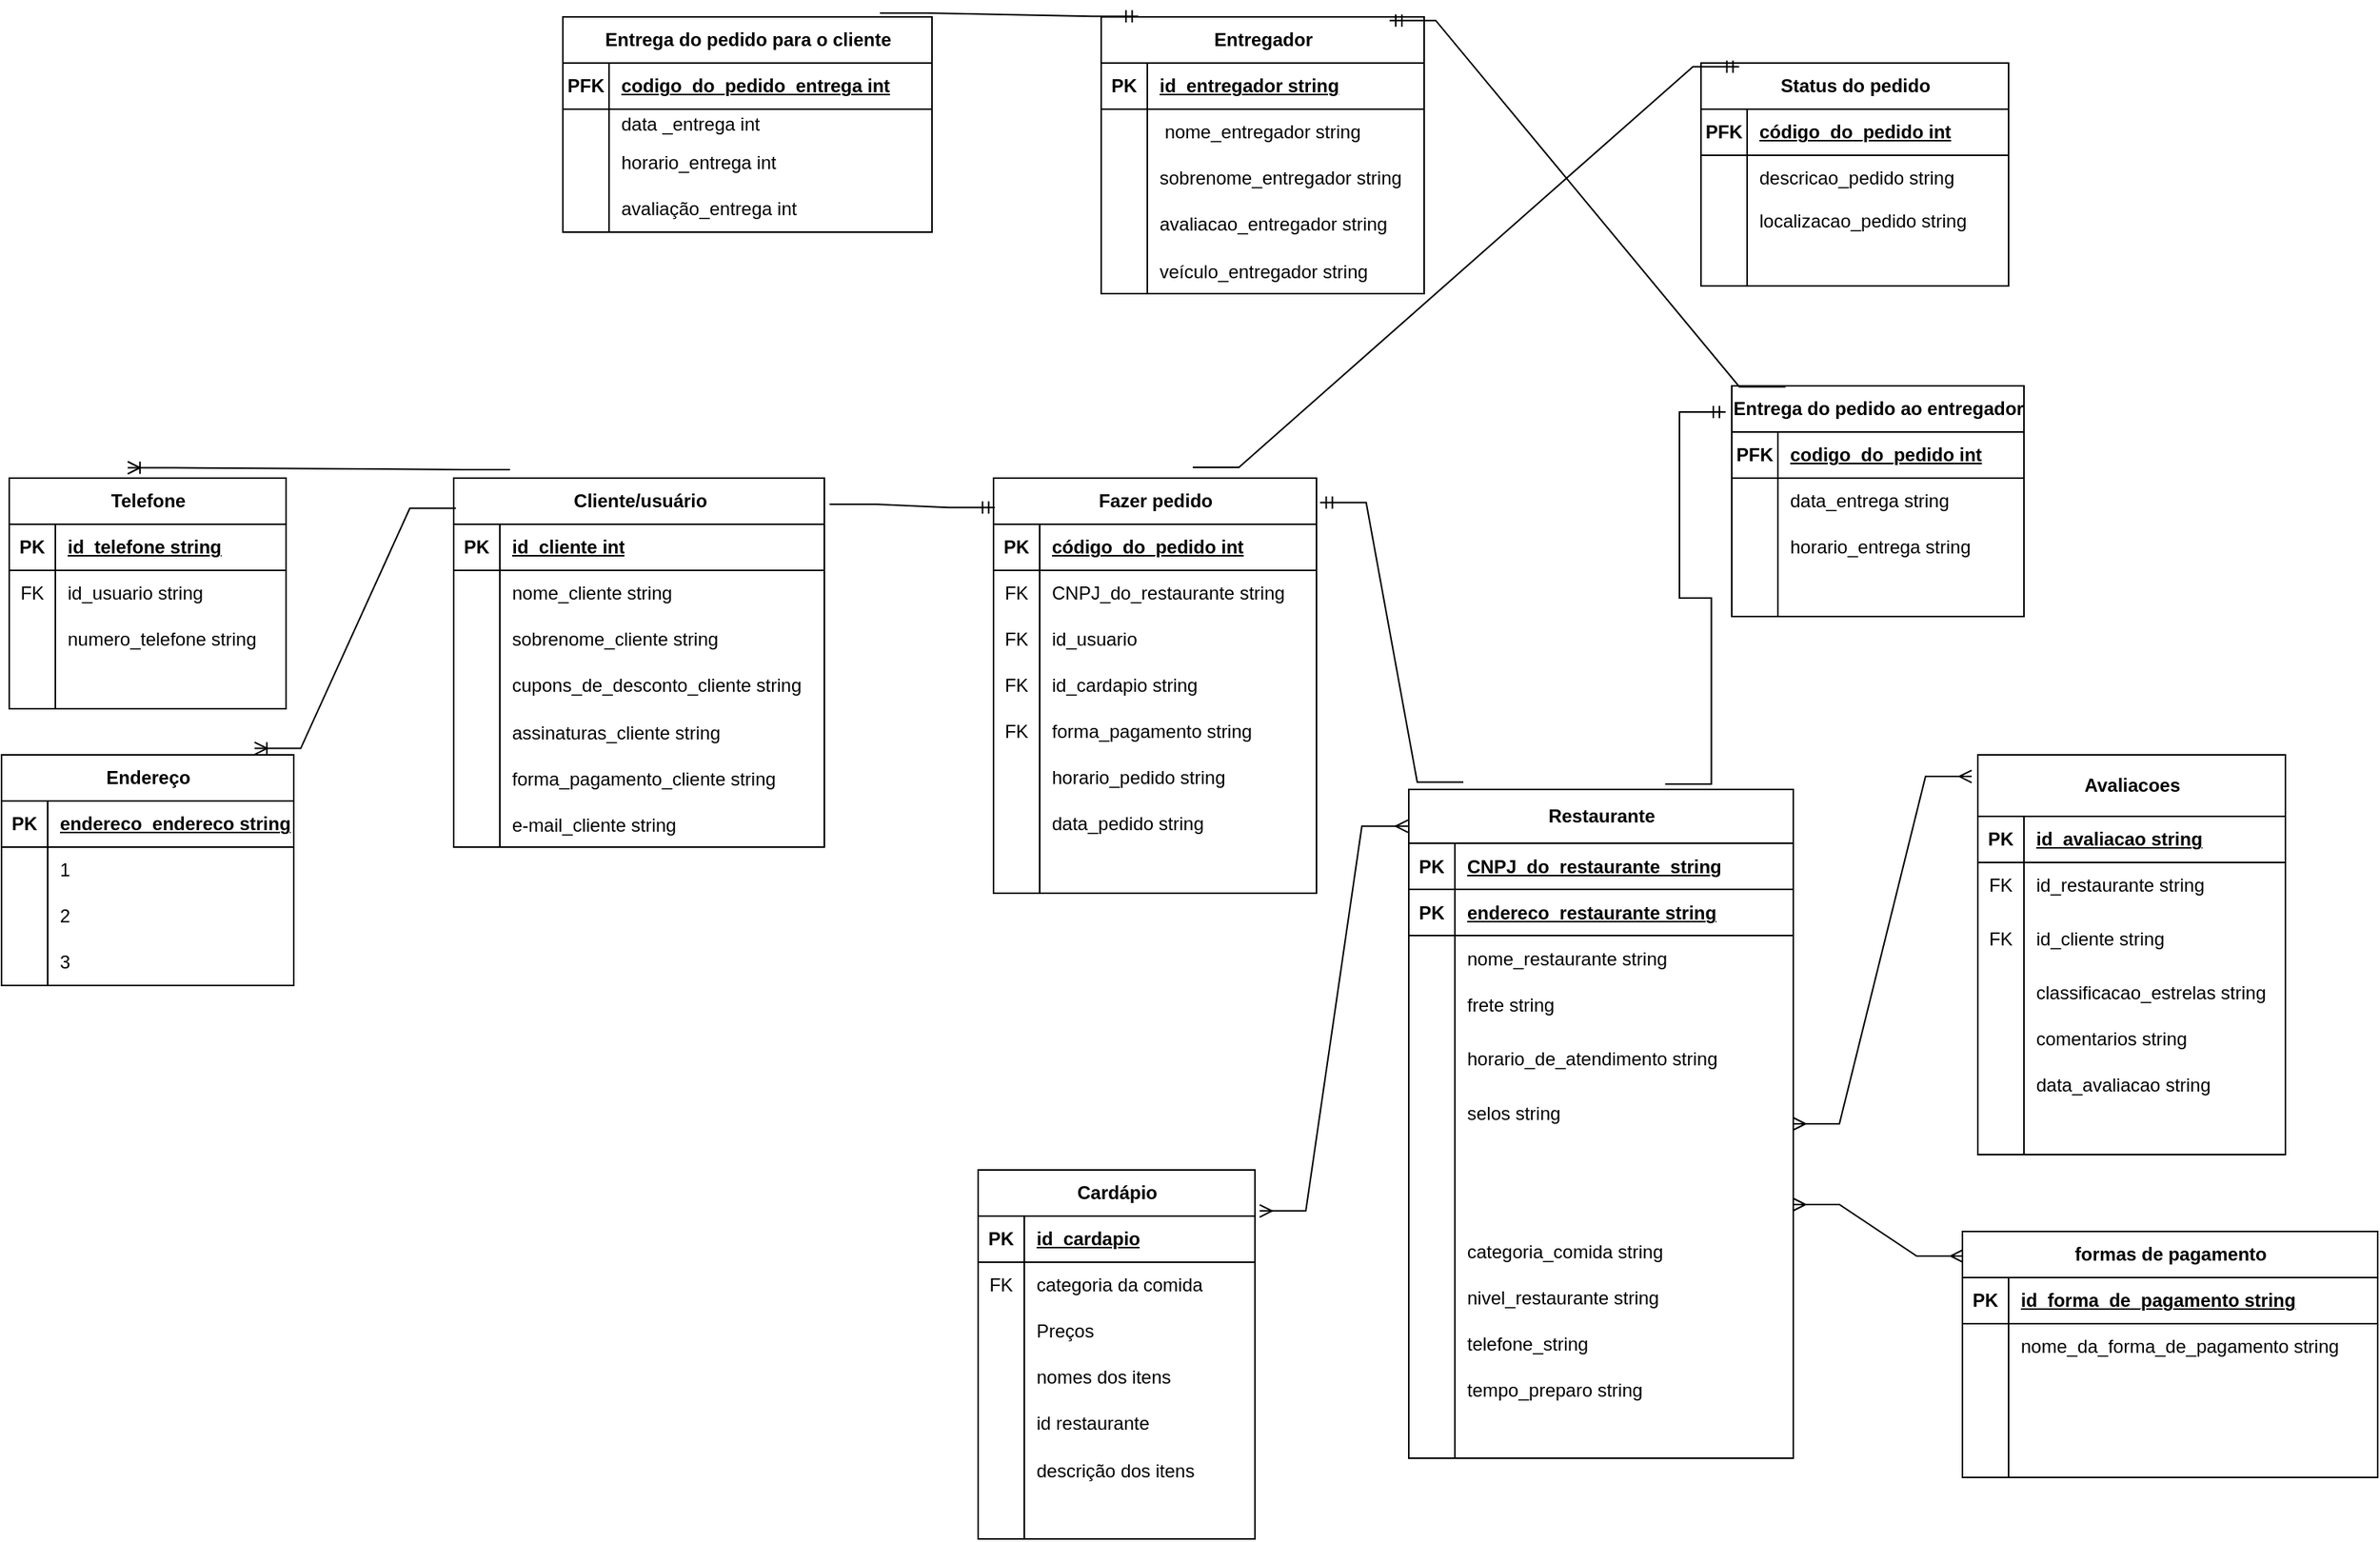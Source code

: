 <mxfile version="21.7.4" type="github">
  <diagram name="Página-1" id="GQ1iokWplIx3vgtv8C1u">
    <mxGraphModel dx="1434" dy="790" grid="1" gridSize="10" guides="1" tooltips="1" connect="1" arrows="1" fold="1" page="1" pageScale="1" pageWidth="3300" pageHeight="4681" math="0" shadow="0">
      <root>
        <mxCell id="0" />
        <mxCell id="1" parent="0" />
        <mxCell id="TmRVu0Wx_0IjWmSM-wcC-15" value="Restaurante" style="shape=table;startSize=35;container=1;collapsible=1;childLayout=tableLayout;fixedRows=1;rowLines=0;fontStyle=1;align=center;resizeLast=1;html=1;" parent="1" vertex="1">
          <mxGeometry x="940" y="532.5" width="250" height="435" as="geometry" />
        </mxCell>
        <mxCell id="TmRVu0Wx_0IjWmSM-wcC-16" value="" style="shape=tableRow;horizontal=0;startSize=0;swimlaneHead=0;swimlaneBody=0;fillColor=none;collapsible=0;dropTarget=0;points=[[0,0.5],[1,0.5]];portConstraint=eastwest;top=0;left=0;right=0;bottom=1;" parent="TmRVu0Wx_0IjWmSM-wcC-15" vertex="1">
          <mxGeometry y="35" width="250" height="30" as="geometry" />
        </mxCell>
        <mxCell id="TmRVu0Wx_0IjWmSM-wcC-17" value="PK" style="shape=partialRectangle;connectable=0;fillColor=none;top=0;left=0;bottom=0;right=0;fontStyle=1;overflow=hidden;whiteSpace=wrap;html=1;" parent="TmRVu0Wx_0IjWmSM-wcC-16" vertex="1">
          <mxGeometry width="30" height="30" as="geometry">
            <mxRectangle width="30" height="30" as="alternateBounds" />
          </mxGeometry>
        </mxCell>
        <mxCell id="TmRVu0Wx_0IjWmSM-wcC-18" value="CNPJ_do_restaurante&amp;nbsp; string" style="shape=partialRectangle;connectable=0;fillColor=none;top=0;left=0;bottom=0;right=0;align=left;spacingLeft=6;fontStyle=5;overflow=hidden;whiteSpace=wrap;html=1;" parent="TmRVu0Wx_0IjWmSM-wcC-16" vertex="1">
          <mxGeometry x="30" width="220" height="30" as="geometry">
            <mxRectangle width="220" height="30" as="alternateBounds" />
          </mxGeometry>
        </mxCell>
        <mxCell id="TmRVu0Wx_0IjWmSM-wcC-123" value="" style="shape=tableRow;horizontal=0;startSize=0;swimlaneHead=0;swimlaneBody=0;fillColor=none;collapsible=0;dropTarget=0;points=[[0,0.5],[1,0.5]];portConstraint=eastwest;top=0;left=0;right=0;bottom=1;" parent="TmRVu0Wx_0IjWmSM-wcC-15" vertex="1">
          <mxGeometry y="65" width="250" height="30" as="geometry" />
        </mxCell>
        <mxCell id="TmRVu0Wx_0IjWmSM-wcC-124" value="PK" style="shape=partialRectangle;connectable=0;fillColor=none;top=0;left=0;bottom=0;right=0;fontStyle=1;overflow=hidden;whiteSpace=wrap;html=1;" parent="TmRVu0Wx_0IjWmSM-wcC-123" vertex="1">
          <mxGeometry width="30" height="30" as="geometry">
            <mxRectangle width="30" height="30" as="alternateBounds" />
          </mxGeometry>
        </mxCell>
        <mxCell id="TmRVu0Wx_0IjWmSM-wcC-125" value="endereco_restaurante string" style="shape=partialRectangle;connectable=0;fillColor=none;top=0;left=0;bottom=0;right=0;align=left;spacingLeft=6;fontStyle=5;overflow=hidden;whiteSpace=wrap;html=1;" parent="TmRVu0Wx_0IjWmSM-wcC-123" vertex="1">
          <mxGeometry x="30" width="220" height="30" as="geometry">
            <mxRectangle width="220" height="30" as="alternateBounds" />
          </mxGeometry>
        </mxCell>
        <mxCell id="TmRVu0Wx_0IjWmSM-wcC-19" value="" style="shape=tableRow;horizontal=0;startSize=0;swimlaneHead=0;swimlaneBody=0;fillColor=none;collapsible=0;dropTarget=0;points=[[0,0.5],[1,0.5]];portConstraint=eastwest;top=0;left=0;right=0;bottom=0;" parent="TmRVu0Wx_0IjWmSM-wcC-15" vertex="1">
          <mxGeometry y="95" width="250" height="30" as="geometry" />
        </mxCell>
        <mxCell id="TmRVu0Wx_0IjWmSM-wcC-20" value="" style="shape=partialRectangle;connectable=0;fillColor=none;top=0;left=0;bottom=0;right=0;editable=1;overflow=hidden;whiteSpace=wrap;html=1;" parent="TmRVu0Wx_0IjWmSM-wcC-19" vertex="1">
          <mxGeometry width="30" height="30" as="geometry">
            <mxRectangle width="30" height="30" as="alternateBounds" />
          </mxGeometry>
        </mxCell>
        <mxCell id="TmRVu0Wx_0IjWmSM-wcC-21" value="nome_restaurante string" style="shape=partialRectangle;connectable=0;fillColor=none;top=0;left=0;bottom=0;right=0;align=left;spacingLeft=6;overflow=hidden;whiteSpace=wrap;html=1;" parent="TmRVu0Wx_0IjWmSM-wcC-19" vertex="1">
          <mxGeometry x="30" width="220" height="30" as="geometry">
            <mxRectangle width="220" height="30" as="alternateBounds" />
          </mxGeometry>
        </mxCell>
        <mxCell id="TmRVu0Wx_0IjWmSM-wcC-22" value="" style="shape=tableRow;horizontal=0;startSize=0;swimlaneHead=0;swimlaneBody=0;fillColor=none;collapsible=0;dropTarget=0;points=[[0,0.5],[1,0.5]];portConstraint=eastwest;top=0;left=0;right=0;bottom=0;" parent="TmRVu0Wx_0IjWmSM-wcC-15" vertex="1">
          <mxGeometry y="125" width="250" height="30" as="geometry" />
        </mxCell>
        <mxCell id="TmRVu0Wx_0IjWmSM-wcC-23" value="" style="shape=partialRectangle;connectable=0;fillColor=none;top=0;left=0;bottom=0;right=0;editable=1;overflow=hidden;whiteSpace=wrap;html=1;" parent="TmRVu0Wx_0IjWmSM-wcC-22" vertex="1">
          <mxGeometry width="30" height="30" as="geometry">
            <mxRectangle width="30" height="30" as="alternateBounds" />
          </mxGeometry>
        </mxCell>
        <mxCell id="TmRVu0Wx_0IjWmSM-wcC-24" value="frete string" style="shape=partialRectangle;connectable=0;fillColor=none;top=0;left=0;bottom=0;right=0;align=left;spacingLeft=6;overflow=hidden;whiteSpace=wrap;html=1;" parent="TmRVu0Wx_0IjWmSM-wcC-22" vertex="1">
          <mxGeometry x="30" width="220" height="30" as="geometry">
            <mxRectangle width="220" height="30" as="alternateBounds" />
          </mxGeometry>
        </mxCell>
        <mxCell id="TmRVu0Wx_0IjWmSM-wcC-25" value="" style="shape=tableRow;horizontal=0;startSize=0;swimlaneHead=0;swimlaneBody=0;fillColor=none;collapsible=0;dropTarget=0;points=[[0,0.5],[1,0.5]];portConstraint=eastwest;top=0;left=0;right=0;bottom=0;" parent="TmRVu0Wx_0IjWmSM-wcC-15" vertex="1">
          <mxGeometry y="155" width="250" height="40" as="geometry" />
        </mxCell>
        <mxCell id="TmRVu0Wx_0IjWmSM-wcC-26" value="" style="shape=partialRectangle;connectable=0;fillColor=none;top=0;left=0;bottom=0;right=0;editable=1;overflow=hidden;whiteSpace=wrap;html=1;" parent="TmRVu0Wx_0IjWmSM-wcC-25" vertex="1">
          <mxGeometry width="30" height="40" as="geometry">
            <mxRectangle width="30" height="40" as="alternateBounds" />
          </mxGeometry>
        </mxCell>
        <mxCell id="TmRVu0Wx_0IjWmSM-wcC-27" value="horario_de_atendimento string" style="shape=partialRectangle;connectable=0;fillColor=none;top=0;left=0;bottom=0;right=0;align=left;spacingLeft=6;overflow=hidden;whiteSpace=wrap;html=1;" parent="TmRVu0Wx_0IjWmSM-wcC-25" vertex="1">
          <mxGeometry x="30" width="220" height="40" as="geometry">
            <mxRectangle width="220" height="40" as="alternateBounds" />
          </mxGeometry>
        </mxCell>
        <mxCell id="TmRVu0Wx_0IjWmSM-wcC-110" value="" style="shape=tableRow;horizontal=0;startSize=0;swimlaneHead=0;swimlaneBody=0;fillColor=none;collapsible=0;dropTarget=0;points=[[0,0.5],[1,0.5]];portConstraint=eastwest;top=0;left=0;right=0;bottom=0;" parent="TmRVu0Wx_0IjWmSM-wcC-15" vertex="1">
          <mxGeometry y="195" width="250" height="30" as="geometry" />
        </mxCell>
        <mxCell id="TmRVu0Wx_0IjWmSM-wcC-111" value="" style="shape=partialRectangle;connectable=0;fillColor=none;top=0;left=0;bottom=0;right=0;editable=1;overflow=hidden;" parent="TmRVu0Wx_0IjWmSM-wcC-110" vertex="1">
          <mxGeometry width="30" height="30" as="geometry">
            <mxRectangle width="30" height="30" as="alternateBounds" />
          </mxGeometry>
        </mxCell>
        <mxCell id="TmRVu0Wx_0IjWmSM-wcC-112" value="selos string" style="shape=partialRectangle;connectable=0;fillColor=none;top=0;left=0;bottom=0;right=0;align=left;spacingLeft=6;overflow=hidden;" parent="TmRVu0Wx_0IjWmSM-wcC-110" vertex="1">
          <mxGeometry x="30" width="220" height="30" as="geometry">
            <mxRectangle width="220" height="30" as="alternateBounds" />
          </mxGeometry>
        </mxCell>
        <mxCell id="TmRVu0Wx_0IjWmSM-wcC-114" value="" style="shape=tableRow;horizontal=0;startSize=0;swimlaneHead=0;swimlaneBody=0;fillColor=none;collapsible=0;dropTarget=0;points=[[0,0.5],[1,0.5]];portConstraint=eastwest;top=0;left=0;right=0;bottom=0;" parent="TmRVu0Wx_0IjWmSM-wcC-15" vertex="1">
          <mxGeometry y="225" width="250" height="30" as="geometry" />
        </mxCell>
        <mxCell id="TmRVu0Wx_0IjWmSM-wcC-115" value="" style="shape=partialRectangle;connectable=0;fillColor=none;top=0;left=0;bottom=0;right=0;editable=1;overflow=hidden;" parent="TmRVu0Wx_0IjWmSM-wcC-114" vertex="1">
          <mxGeometry width="30" height="30" as="geometry">
            <mxRectangle width="30" height="30" as="alternateBounds" />
          </mxGeometry>
        </mxCell>
        <mxCell id="TmRVu0Wx_0IjWmSM-wcC-116" value="" style="shape=partialRectangle;connectable=0;fillColor=none;top=0;left=0;bottom=0;right=0;align=left;spacingLeft=6;overflow=hidden;" parent="TmRVu0Wx_0IjWmSM-wcC-114" vertex="1">
          <mxGeometry x="30" width="220" height="30" as="geometry">
            <mxRectangle width="220" height="30" as="alternateBounds" />
          </mxGeometry>
        </mxCell>
        <mxCell id="TmRVu0Wx_0IjWmSM-wcC-117" value="" style="shape=tableRow;horizontal=0;startSize=0;swimlaneHead=0;swimlaneBody=0;fillColor=none;collapsible=0;dropTarget=0;points=[[0,0.5],[1,0.5]];portConstraint=eastwest;top=0;left=0;right=0;bottom=0;" parent="TmRVu0Wx_0IjWmSM-wcC-15" vertex="1">
          <mxGeometry y="255" width="250" height="30" as="geometry" />
        </mxCell>
        <mxCell id="TmRVu0Wx_0IjWmSM-wcC-118" value="" style="shape=partialRectangle;connectable=0;fillColor=none;top=0;left=0;bottom=0;right=0;editable=1;overflow=hidden;" parent="TmRVu0Wx_0IjWmSM-wcC-117" vertex="1">
          <mxGeometry width="30" height="30" as="geometry">
            <mxRectangle width="30" height="30" as="alternateBounds" />
          </mxGeometry>
        </mxCell>
        <mxCell id="TmRVu0Wx_0IjWmSM-wcC-119" value="" style="shape=partialRectangle;connectable=0;fillColor=none;top=0;left=0;bottom=0;right=0;align=left;spacingLeft=6;overflow=hidden;" parent="TmRVu0Wx_0IjWmSM-wcC-117" vertex="1">
          <mxGeometry x="30" width="220" height="30" as="geometry">
            <mxRectangle width="220" height="30" as="alternateBounds" />
          </mxGeometry>
        </mxCell>
        <mxCell id="TmRVu0Wx_0IjWmSM-wcC-120" value="" style="shape=tableRow;horizontal=0;startSize=0;swimlaneHead=0;swimlaneBody=0;fillColor=none;collapsible=0;dropTarget=0;points=[[0,0.5],[1,0.5]];portConstraint=eastwest;top=0;left=0;right=0;bottom=0;" parent="TmRVu0Wx_0IjWmSM-wcC-15" vertex="1">
          <mxGeometry y="285" width="250" height="30" as="geometry" />
        </mxCell>
        <mxCell id="TmRVu0Wx_0IjWmSM-wcC-121" value="" style="shape=partialRectangle;connectable=0;fillColor=none;top=0;left=0;bottom=0;right=0;editable=1;overflow=hidden;" parent="TmRVu0Wx_0IjWmSM-wcC-120" vertex="1">
          <mxGeometry width="30" height="30" as="geometry">
            <mxRectangle width="30" height="30" as="alternateBounds" />
          </mxGeometry>
        </mxCell>
        <mxCell id="TmRVu0Wx_0IjWmSM-wcC-122" value="categoria_comida string" style="shape=partialRectangle;connectable=0;fillColor=none;top=0;left=0;bottom=0;right=0;align=left;spacingLeft=6;overflow=hidden;" parent="TmRVu0Wx_0IjWmSM-wcC-120" vertex="1">
          <mxGeometry x="30" width="220" height="30" as="geometry">
            <mxRectangle width="220" height="30" as="alternateBounds" />
          </mxGeometry>
        </mxCell>
        <mxCell id="TmRVu0Wx_0IjWmSM-wcC-126" value="" style="shape=tableRow;horizontal=0;startSize=0;swimlaneHead=0;swimlaneBody=0;fillColor=none;collapsible=0;dropTarget=0;points=[[0,0.5],[1,0.5]];portConstraint=eastwest;top=0;left=0;right=0;bottom=0;" parent="TmRVu0Wx_0IjWmSM-wcC-15" vertex="1">
          <mxGeometry y="315" width="250" height="30" as="geometry" />
        </mxCell>
        <mxCell id="TmRVu0Wx_0IjWmSM-wcC-127" value="" style="shape=partialRectangle;connectable=0;fillColor=none;top=0;left=0;bottom=0;right=0;editable=1;overflow=hidden;" parent="TmRVu0Wx_0IjWmSM-wcC-126" vertex="1">
          <mxGeometry width="30" height="30" as="geometry">
            <mxRectangle width="30" height="30" as="alternateBounds" />
          </mxGeometry>
        </mxCell>
        <mxCell id="TmRVu0Wx_0IjWmSM-wcC-128" value="nivel_restaurante string" style="shape=partialRectangle;connectable=0;fillColor=none;top=0;left=0;bottom=0;right=0;align=left;spacingLeft=6;overflow=hidden;" parent="TmRVu0Wx_0IjWmSM-wcC-126" vertex="1">
          <mxGeometry x="30" width="220" height="30" as="geometry">
            <mxRectangle width="220" height="30" as="alternateBounds" />
          </mxGeometry>
        </mxCell>
        <mxCell id="TmRVu0Wx_0IjWmSM-wcC-197" value="" style="shape=tableRow;horizontal=0;startSize=0;swimlaneHead=0;swimlaneBody=0;fillColor=none;collapsible=0;dropTarget=0;points=[[0,0.5],[1,0.5]];portConstraint=eastwest;top=0;left=0;right=0;bottom=0;" parent="TmRVu0Wx_0IjWmSM-wcC-15" vertex="1">
          <mxGeometry y="345" width="250" height="30" as="geometry" />
        </mxCell>
        <mxCell id="TmRVu0Wx_0IjWmSM-wcC-198" value="" style="shape=partialRectangle;connectable=0;fillColor=none;top=0;left=0;bottom=0;right=0;editable=1;overflow=hidden;" parent="TmRVu0Wx_0IjWmSM-wcC-197" vertex="1">
          <mxGeometry width="30" height="30" as="geometry">
            <mxRectangle width="30" height="30" as="alternateBounds" />
          </mxGeometry>
        </mxCell>
        <mxCell id="TmRVu0Wx_0IjWmSM-wcC-199" value="telefone_string" style="shape=partialRectangle;connectable=0;fillColor=none;top=0;left=0;bottom=0;right=0;align=left;spacingLeft=6;overflow=hidden;" parent="TmRVu0Wx_0IjWmSM-wcC-197" vertex="1">
          <mxGeometry x="30" width="220" height="30" as="geometry">
            <mxRectangle width="220" height="30" as="alternateBounds" />
          </mxGeometry>
        </mxCell>
        <mxCell id="axs11ttLiC26CThLi7rM-16" value="" style="shape=tableRow;horizontal=0;startSize=0;swimlaneHead=0;swimlaneBody=0;fillColor=none;collapsible=0;dropTarget=0;points=[[0,0.5],[1,0.5]];portConstraint=eastwest;top=0;left=0;right=0;bottom=0;" vertex="1" parent="TmRVu0Wx_0IjWmSM-wcC-15">
          <mxGeometry y="375" width="250" height="30" as="geometry" />
        </mxCell>
        <mxCell id="axs11ttLiC26CThLi7rM-17" value="" style="shape=partialRectangle;connectable=0;fillColor=none;top=0;left=0;bottom=0;right=0;editable=1;overflow=hidden;" vertex="1" parent="axs11ttLiC26CThLi7rM-16">
          <mxGeometry width="30" height="30" as="geometry">
            <mxRectangle width="30" height="30" as="alternateBounds" />
          </mxGeometry>
        </mxCell>
        <mxCell id="axs11ttLiC26CThLi7rM-18" value="tempo_preparo string" style="shape=partialRectangle;connectable=0;fillColor=none;top=0;left=0;bottom=0;right=0;align=left;spacingLeft=6;overflow=hidden;" vertex="1" parent="axs11ttLiC26CThLi7rM-16">
          <mxGeometry x="30" width="220" height="30" as="geometry">
            <mxRectangle width="220" height="30" as="alternateBounds" />
          </mxGeometry>
        </mxCell>
        <mxCell id="axs11ttLiC26CThLi7rM-22" value="" style="shape=tableRow;horizontal=0;startSize=0;swimlaneHead=0;swimlaneBody=0;fillColor=none;collapsible=0;dropTarget=0;points=[[0,0.5],[1,0.5]];portConstraint=eastwest;top=0;left=0;right=0;bottom=0;" vertex="1" parent="TmRVu0Wx_0IjWmSM-wcC-15">
          <mxGeometry y="405" width="250" height="30" as="geometry" />
        </mxCell>
        <mxCell id="axs11ttLiC26CThLi7rM-23" value="" style="shape=partialRectangle;connectable=0;fillColor=none;top=0;left=0;bottom=0;right=0;editable=1;overflow=hidden;" vertex="1" parent="axs11ttLiC26CThLi7rM-22">
          <mxGeometry width="30" height="30" as="geometry">
            <mxRectangle width="30" height="30" as="alternateBounds" />
          </mxGeometry>
        </mxCell>
        <mxCell id="axs11ttLiC26CThLi7rM-24" value="" style="shape=partialRectangle;connectable=0;fillColor=none;top=0;left=0;bottom=0;right=0;align=left;spacingLeft=6;overflow=hidden;" vertex="1" parent="axs11ttLiC26CThLi7rM-22">
          <mxGeometry x="30" width="220" height="30" as="geometry">
            <mxRectangle width="220" height="30" as="alternateBounds" />
          </mxGeometry>
        </mxCell>
        <mxCell id="TmRVu0Wx_0IjWmSM-wcC-44" value="Cliente/usuário" style="shape=table;startSize=30;container=1;collapsible=1;childLayout=tableLayout;fixedRows=1;rowLines=0;fontStyle=1;align=center;resizeLast=1;html=1;" parent="1" vertex="1">
          <mxGeometry x="319" y="330" width="241" height="240" as="geometry" />
        </mxCell>
        <mxCell id="TmRVu0Wx_0IjWmSM-wcC-45" value="" style="shape=tableRow;horizontal=0;startSize=0;swimlaneHead=0;swimlaneBody=0;fillColor=none;collapsible=0;dropTarget=0;points=[[0,0.5],[1,0.5]];portConstraint=eastwest;top=0;left=0;right=0;bottom=1;" parent="TmRVu0Wx_0IjWmSM-wcC-44" vertex="1">
          <mxGeometry y="30" width="241" height="30" as="geometry" />
        </mxCell>
        <mxCell id="TmRVu0Wx_0IjWmSM-wcC-46" value="PK" style="shape=partialRectangle;connectable=0;fillColor=none;top=0;left=0;bottom=0;right=0;fontStyle=1;overflow=hidden;whiteSpace=wrap;html=1;" parent="TmRVu0Wx_0IjWmSM-wcC-45" vertex="1">
          <mxGeometry width="30" height="30" as="geometry">
            <mxRectangle width="30" height="30" as="alternateBounds" />
          </mxGeometry>
        </mxCell>
        <mxCell id="TmRVu0Wx_0IjWmSM-wcC-47" value="id_cliente int" style="shape=partialRectangle;connectable=0;fillColor=none;top=0;left=0;bottom=0;right=0;align=left;spacingLeft=6;fontStyle=5;overflow=hidden;whiteSpace=wrap;html=1;" parent="TmRVu0Wx_0IjWmSM-wcC-45" vertex="1">
          <mxGeometry x="30" width="211" height="30" as="geometry">
            <mxRectangle width="211" height="30" as="alternateBounds" />
          </mxGeometry>
        </mxCell>
        <mxCell id="TmRVu0Wx_0IjWmSM-wcC-48" value="" style="shape=tableRow;horizontal=0;startSize=0;swimlaneHead=0;swimlaneBody=0;fillColor=none;collapsible=0;dropTarget=0;points=[[0,0.5],[1,0.5]];portConstraint=eastwest;top=0;left=0;right=0;bottom=0;" parent="TmRVu0Wx_0IjWmSM-wcC-44" vertex="1">
          <mxGeometry y="60" width="241" height="30" as="geometry" />
        </mxCell>
        <mxCell id="TmRVu0Wx_0IjWmSM-wcC-49" value="" style="shape=partialRectangle;connectable=0;fillColor=none;top=0;left=0;bottom=0;right=0;editable=1;overflow=hidden;whiteSpace=wrap;html=1;" parent="TmRVu0Wx_0IjWmSM-wcC-48" vertex="1">
          <mxGeometry width="30" height="30" as="geometry">
            <mxRectangle width="30" height="30" as="alternateBounds" />
          </mxGeometry>
        </mxCell>
        <mxCell id="TmRVu0Wx_0IjWmSM-wcC-50" value="nome_cliente string" style="shape=partialRectangle;connectable=0;fillColor=none;top=0;left=0;bottom=0;right=0;align=left;spacingLeft=6;overflow=hidden;whiteSpace=wrap;html=1;" parent="TmRVu0Wx_0IjWmSM-wcC-48" vertex="1">
          <mxGeometry x="30" width="211" height="30" as="geometry">
            <mxRectangle width="211" height="30" as="alternateBounds" />
          </mxGeometry>
        </mxCell>
        <mxCell id="TmRVu0Wx_0IjWmSM-wcC-51" value="" style="shape=tableRow;horizontal=0;startSize=0;swimlaneHead=0;swimlaneBody=0;fillColor=none;collapsible=0;dropTarget=0;points=[[0,0.5],[1,0.5]];portConstraint=eastwest;top=0;left=0;right=0;bottom=0;" parent="TmRVu0Wx_0IjWmSM-wcC-44" vertex="1">
          <mxGeometry y="90" width="241" height="30" as="geometry" />
        </mxCell>
        <mxCell id="TmRVu0Wx_0IjWmSM-wcC-52" value="" style="shape=partialRectangle;connectable=0;fillColor=none;top=0;left=0;bottom=0;right=0;editable=1;overflow=hidden;whiteSpace=wrap;html=1;" parent="TmRVu0Wx_0IjWmSM-wcC-51" vertex="1">
          <mxGeometry width="30" height="30" as="geometry">
            <mxRectangle width="30" height="30" as="alternateBounds" />
          </mxGeometry>
        </mxCell>
        <mxCell id="TmRVu0Wx_0IjWmSM-wcC-53" value="sobrenome_cliente string" style="shape=partialRectangle;connectable=0;fillColor=none;top=0;left=0;bottom=0;right=0;align=left;spacingLeft=6;overflow=hidden;whiteSpace=wrap;html=1;" parent="TmRVu0Wx_0IjWmSM-wcC-51" vertex="1">
          <mxGeometry x="30" width="211" height="30" as="geometry">
            <mxRectangle width="211" height="30" as="alternateBounds" />
          </mxGeometry>
        </mxCell>
        <mxCell id="TmRVu0Wx_0IjWmSM-wcC-54" value="" style="shape=tableRow;horizontal=0;startSize=0;swimlaneHead=0;swimlaneBody=0;fillColor=none;collapsible=0;dropTarget=0;points=[[0,0.5],[1,0.5]];portConstraint=eastwest;top=0;left=0;right=0;bottom=0;" parent="TmRVu0Wx_0IjWmSM-wcC-44" vertex="1">
          <mxGeometry y="120" width="241" height="30" as="geometry" />
        </mxCell>
        <mxCell id="TmRVu0Wx_0IjWmSM-wcC-55" value="" style="shape=partialRectangle;connectable=0;fillColor=none;top=0;left=0;bottom=0;right=0;editable=1;overflow=hidden;whiteSpace=wrap;html=1;" parent="TmRVu0Wx_0IjWmSM-wcC-54" vertex="1">
          <mxGeometry width="30" height="30" as="geometry">
            <mxRectangle width="30" height="30" as="alternateBounds" />
          </mxGeometry>
        </mxCell>
        <mxCell id="TmRVu0Wx_0IjWmSM-wcC-56" value="cupons_de_desconto_cliente string" style="shape=partialRectangle;connectable=0;fillColor=none;top=0;left=0;bottom=0;right=0;align=left;spacingLeft=6;overflow=hidden;whiteSpace=wrap;html=1;" parent="TmRVu0Wx_0IjWmSM-wcC-54" vertex="1">
          <mxGeometry x="30" width="211" height="30" as="geometry">
            <mxRectangle width="211" height="30" as="alternateBounds" />
          </mxGeometry>
        </mxCell>
        <mxCell id="TmRVu0Wx_0IjWmSM-wcC-142" value="" style="shape=tableRow;horizontal=0;startSize=0;swimlaneHead=0;swimlaneBody=0;fillColor=none;collapsible=0;dropTarget=0;points=[[0,0.5],[1,0.5]];portConstraint=eastwest;top=0;left=0;right=0;bottom=0;" parent="TmRVu0Wx_0IjWmSM-wcC-44" vertex="1">
          <mxGeometry y="150" width="241" height="30" as="geometry" />
        </mxCell>
        <mxCell id="TmRVu0Wx_0IjWmSM-wcC-143" value="" style="shape=partialRectangle;connectable=0;fillColor=none;top=0;left=0;bottom=0;right=0;editable=1;overflow=hidden;" parent="TmRVu0Wx_0IjWmSM-wcC-142" vertex="1">
          <mxGeometry width="30" height="30" as="geometry">
            <mxRectangle width="30" height="30" as="alternateBounds" />
          </mxGeometry>
        </mxCell>
        <mxCell id="TmRVu0Wx_0IjWmSM-wcC-144" value="assinaturas_cliente string" style="shape=partialRectangle;connectable=0;fillColor=none;top=0;left=0;bottom=0;right=0;align=left;spacingLeft=6;overflow=hidden;" parent="TmRVu0Wx_0IjWmSM-wcC-142" vertex="1">
          <mxGeometry x="30" width="211" height="30" as="geometry">
            <mxRectangle width="211" height="30" as="alternateBounds" />
          </mxGeometry>
        </mxCell>
        <mxCell id="TmRVu0Wx_0IjWmSM-wcC-145" value="" style="shape=tableRow;horizontal=0;startSize=0;swimlaneHead=0;swimlaneBody=0;fillColor=none;collapsible=0;dropTarget=0;points=[[0,0.5],[1,0.5]];portConstraint=eastwest;top=0;left=0;right=0;bottom=0;" parent="TmRVu0Wx_0IjWmSM-wcC-44" vertex="1">
          <mxGeometry y="180" width="241" height="30" as="geometry" />
        </mxCell>
        <mxCell id="TmRVu0Wx_0IjWmSM-wcC-146" value="" style="shape=partialRectangle;connectable=0;fillColor=none;top=0;left=0;bottom=0;right=0;editable=1;overflow=hidden;" parent="TmRVu0Wx_0IjWmSM-wcC-145" vertex="1">
          <mxGeometry width="30" height="30" as="geometry">
            <mxRectangle width="30" height="30" as="alternateBounds" />
          </mxGeometry>
        </mxCell>
        <mxCell id="TmRVu0Wx_0IjWmSM-wcC-147" value="forma_pagamento_cliente string" style="shape=partialRectangle;connectable=0;fillColor=none;top=0;left=0;bottom=0;right=0;align=left;spacingLeft=6;overflow=hidden;" parent="TmRVu0Wx_0IjWmSM-wcC-145" vertex="1">
          <mxGeometry x="30" width="211" height="30" as="geometry">
            <mxRectangle width="211" height="30" as="alternateBounds" />
          </mxGeometry>
        </mxCell>
        <mxCell id="axs11ttLiC26CThLi7rM-19" value="" style="shape=tableRow;horizontal=0;startSize=0;swimlaneHead=0;swimlaneBody=0;fillColor=none;collapsible=0;dropTarget=0;points=[[0,0.5],[1,0.5]];portConstraint=eastwest;top=0;left=0;right=0;bottom=0;" vertex="1" parent="TmRVu0Wx_0IjWmSM-wcC-44">
          <mxGeometry y="210" width="241" height="30" as="geometry" />
        </mxCell>
        <mxCell id="axs11ttLiC26CThLi7rM-20" value="" style="shape=partialRectangle;connectable=0;fillColor=none;top=0;left=0;bottom=0;right=0;editable=1;overflow=hidden;" vertex="1" parent="axs11ttLiC26CThLi7rM-19">
          <mxGeometry width="30" height="30" as="geometry">
            <mxRectangle width="30" height="30" as="alternateBounds" />
          </mxGeometry>
        </mxCell>
        <mxCell id="axs11ttLiC26CThLi7rM-21" value="e-mail_cliente string" style="shape=partialRectangle;connectable=0;fillColor=none;top=0;left=0;bottom=0;right=0;align=left;spacingLeft=6;overflow=hidden;" vertex="1" parent="axs11ttLiC26CThLi7rM-19">
          <mxGeometry x="30" width="211" height="30" as="geometry">
            <mxRectangle width="211" height="30" as="alternateBounds" />
          </mxGeometry>
        </mxCell>
        <mxCell id="TmRVu0Wx_0IjWmSM-wcC-57" value="Entregador" style="shape=table;startSize=30;container=1;collapsible=1;childLayout=tableLayout;fixedRows=1;rowLines=0;fontStyle=1;align=center;resizeLast=1;html=1;" parent="1" vertex="1">
          <mxGeometry x="740" y="30" width="210" height="180" as="geometry" />
        </mxCell>
        <mxCell id="TmRVu0Wx_0IjWmSM-wcC-58" value="" style="shape=tableRow;horizontal=0;startSize=0;swimlaneHead=0;swimlaneBody=0;fillColor=none;collapsible=0;dropTarget=0;points=[[0,0.5],[1,0.5]];portConstraint=eastwest;top=0;left=0;right=0;bottom=1;" parent="TmRVu0Wx_0IjWmSM-wcC-57" vertex="1">
          <mxGeometry y="30" width="210" height="30" as="geometry" />
        </mxCell>
        <mxCell id="TmRVu0Wx_0IjWmSM-wcC-59" value="PK" style="shape=partialRectangle;connectable=0;fillColor=none;top=0;left=0;bottom=0;right=0;fontStyle=1;overflow=hidden;whiteSpace=wrap;html=1;" parent="TmRVu0Wx_0IjWmSM-wcC-58" vertex="1">
          <mxGeometry width="30" height="30" as="geometry">
            <mxRectangle width="30" height="30" as="alternateBounds" />
          </mxGeometry>
        </mxCell>
        <mxCell id="TmRVu0Wx_0IjWmSM-wcC-60" value="id_entregador string" style="shape=partialRectangle;connectable=0;fillColor=none;top=0;left=0;bottom=0;right=0;align=left;spacingLeft=6;fontStyle=5;overflow=hidden;whiteSpace=wrap;html=1;" parent="TmRVu0Wx_0IjWmSM-wcC-58" vertex="1">
          <mxGeometry x="30" width="180" height="30" as="geometry">
            <mxRectangle width="180" height="30" as="alternateBounds" />
          </mxGeometry>
        </mxCell>
        <mxCell id="TmRVu0Wx_0IjWmSM-wcC-61" value="" style="shape=tableRow;horizontal=0;startSize=0;swimlaneHead=0;swimlaneBody=0;fillColor=none;collapsible=0;dropTarget=0;points=[[0,0.5],[1,0.5]];portConstraint=eastwest;top=0;left=0;right=0;bottom=0;" parent="TmRVu0Wx_0IjWmSM-wcC-57" vertex="1">
          <mxGeometry y="60" width="210" height="30" as="geometry" />
        </mxCell>
        <mxCell id="TmRVu0Wx_0IjWmSM-wcC-62" value="" style="shape=partialRectangle;connectable=0;fillColor=none;top=0;left=0;bottom=0;right=0;editable=1;overflow=hidden;whiteSpace=wrap;html=1;" parent="TmRVu0Wx_0IjWmSM-wcC-61" vertex="1">
          <mxGeometry width="30" height="30" as="geometry">
            <mxRectangle width="30" height="30" as="alternateBounds" />
          </mxGeometry>
        </mxCell>
        <mxCell id="TmRVu0Wx_0IjWmSM-wcC-63" value="&lt;font style=&quot;vertical-align: inherit;&quot;&gt;&lt;font style=&quot;vertical-align: inherit;&quot;&gt;&amp;nbsp;nome_entregador string&lt;/font&gt;&lt;/font&gt;" style="shape=partialRectangle;connectable=0;fillColor=none;top=0;left=0;bottom=0;right=0;align=left;spacingLeft=6;overflow=hidden;whiteSpace=wrap;html=1;" parent="TmRVu0Wx_0IjWmSM-wcC-61" vertex="1">
          <mxGeometry x="30" width="180" height="30" as="geometry">
            <mxRectangle width="180" height="30" as="alternateBounds" />
          </mxGeometry>
        </mxCell>
        <mxCell id="TmRVu0Wx_0IjWmSM-wcC-64" value="" style="shape=tableRow;horizontal=0;startSize=0;swimlaneHead=0;swimlaneBody=0;fillColor=none;collapsible=0;dropTarget=0;points=[[0,0.5],[1,0.5]];portConstraint=eastwest;top=0;left=0;right=0;bottom=0;" parent="TmRVu0Wx_0IjWmSM-wcC-57" vertex="1">
          <mxGeometry y="90" width="210" height="30" as="geometry" />
        </mxCell>
        <mxCell id="TmRVu0Wx_0IjWmSM-wcC-65" value="" style="shape=partialRectangle;connectable=0;fillColor=none;top=0;left=0;bottom=0;right=0;editable=1;overflow=hidden;whiteSpace=wrap;html=1;" parent="TmRVu0Wx_0IjWmSM-wcC-64" vertex="1">
          <mxGeometry width="30" height="30" as="geometry">
            <mxRectangle width="30" height="30" as="alternateBounds" />
          </mxGeometry>
        </mxCell>
        <mxCell id="TmRVu0Wx_0IjWmSM-wcC-66" value="&lt;font style=&quot;vertical-align: inherit;&quot;&gt;&lt;font style=&quot;vertical-align: inherit;&quot;&gt;sobrenome_entregador string&lt;/font&gt;&lt;/font&gt;" style="shape=partialRectangle;connectable=0;fillColor=none;top=0;left=0;bottom=0;right=0;align=left;spacingLeft=6;overflow=hidden;whiteSpace=wrap;html=1;" parent="TmRVu0Wx_0IjWmSM-wcC-64" vertex="1">
          <mxGeometry x="30" width="180" height="30" as="geometry">
            <mxRectangle width="180" height="30" as="alternateBounds" />
          </mxGeometry>
        </mxCell>
        <mxCell id="TmRVu0Wx_0IjWmSM-wcC-67" value="" style="shape=tableRow;horizontal=0;startSize=0;swimlaneHead=0;swimlaneBody=0;fillColor=none;collapsible=0;dropTarget=0;points=[[0,0.5],[1,0.5]];portConstraint=eastwest;top=0;left=0;right=0;bottom=0;" parent="TmRVu0Wx_0IjWmSM-wcC-57" vertex="1">
          <mxGeometry y="120" width="210" height="30" as="geometry" />
        </mxCell>
        <mxCell id="TmRVu0Wx_0IjWmSM-wcC-68" value="" style="shape=partialRectangle;connectable=0;fillColor=none;top=0;left=0;bottom=0;right=0;editable=1;overflow=hidden;whiteSpace=wrap;html=1;" parent="TmRVu0Wx_0IjWmSM-wcC-67" vertex="1">
          <mxGeometry width="30" height="30" as="geometry">
            <mxRectangle width="30" height="30" as="alternateBounds" />
          </mxGeometry>
        </mxCell>
        <mxCell id="TmRVu0Wx_0IjWmSM-wcC-69" value="&lt;font style=&quot;vertical-align: inherit;&quot;&gt;&lt;font style=&quot;vertical-align: inherit;&quot;&gt;&lt;font style=&quot;vertical-align: inherit;&quot;&gt;&lt;font style=&quot;vertical-align: inherit;&quot;&gt;&lt;font style=&quot;vertical-align: inherit;&quot;&gt;&lt;font style=&quot;vertical-align: inherit;&quot;&gt;avaliacao_entregador string&lt;/font&gt;&lt;/font&gt;&lt;/font&gt;&lt;/font&gt;&lt;/font&gt;&lt;/font&gt;" style="shape=partialRectangle;connectable=0;fillColor=none;top=0;left=0;bottom=0;right=0;align=left;spacingLeft=6;overflow=hidden;whiteSpace=wrap;html=1;" parent="TmRVu0Wx_0IjWmSM-wcC-67" vertex="1">
          <mxGeometry x="30" width="180" height="30" as="geometry">
            <mxRectangle width="180" height="30" as="alternateBounds" />
          </mxGeometry>
        </mxCell>
        <mxCell id="axs11ttLiC26CThLi7rM-34" value="" style="shape=tableRow;horizontal=0;startSize=0;swimlaneHead=0;swimlaneBody=0;fillColor=none;collapsible=0;dropTarget=0;points=[[0,0.5],[1,0.5]];portConstraint=eastwest;top=0;left=0;right=0;bottom=0;" vertex="1" parent="TmRVu0Wx_0IjWmSM-wcC-57">
          <mxGeometry y="150" width="210" height="30" as="geometry" />
        </mxCell>
        <mxCell id="axs11ttLiC26CThLi7rM-35" value="" style="shape=partialRectangle;connectable=0;fillColor=none;top=0;left=0;bottom=0;right=0;editable=1;overflow=hidden;" vertex="1" parent="axs11ttLiC26CThLi7rM-34">
          <mxGeometry width="30" height="30" as="geometry">
            <mxRectangle width="30" height="30" as="alternateBounds" />
          </mxGeometry>
        </mxCell>
        <mxCell id="axs11ttLiC26CThLi7rM-36" value="veículo_entregador string" style="shape=partialRectangle;connectable=0;fillColor=none;top=0;left=0;bottom=0;right=0;align=left;spacingLeft=6;overflow=hidden;" vertex="1" parent="axs11ttLiC26CThLi7rM-34">
          <mxGeometry x="30" width="180" height="30" as="geometry">
            <mxRectangle width="180" height="30" as="alternateBounds" />
          </mxGeometry>
        </mxCell>
        <mxCell id="TmRVu0Wx_0IjWmSM-wcC-96" value="Telefone" style="shape=table;startSize=30;container=1;collapsible=1;childLayout=tableLayout;fixedRows=1;rowLines=0;fontStyle=1;align=center;resizeLast=1;html=1;" parent="1" vertex="1">
          <mxGeometry x="30" y="330" width="180" height="150" as="geometry" />
        </mxCell>
        <mxCell id="TmRVu0Wx_0IjWmSM-wcC-97" value="" style="shape=tableRow;horizontal=0;startSize=0;swimlaneHead=0;swimlaneBody=0;fillColor=none;collapsible=0;dropTarget=0;points=[[0,0.5],[1,0.5]];portConstraint=eastwest;top=0;left=0;right=0;bottom=1;" parent="TmRVu0Wx_0IjWmSM-wcC-96" vertex="1">
          <mxGeometry y="30" width="180" height="30" as="geometry" />
        </mxCell>
        <mxCell id="TmRVu0Wx_0IjWmSM-wcC-98" value="PK" style="shape=partialRectangle;connectable=0;fillColor=none;top=0;left=0;bottom=0;right=0;fontStyle=1;overflow=hidden;whiteSpace=wrap;html=1;" parent="TmRVu0Wx_0IjWmSM-wcC-97" vertex="1">
          <mxGeometry width="30" height="30" as="geometry">
            <mxRectangle width="30" height="30" as="alternateBounds" />
          </mxGeometry>
        </mxCell>
        <mxCell id="TmRVu0Wx_0IjWmSM-wcC-99" value="id_telefone string" style="shape=partialRectangle;connectable=0;fillColor=none;top=0;left=0;bottom=0;right=0;align=left;spacingLeft=6;fontStyle=5;overflow=hidden;whiteSpace=wrap;html=1;" parent="TmRVu0Wx_0IjWmSM-wcC-97" vertex="1">
          <mxGeometry x="30" width="150" height="30" as="geometry">
            <mxRectangle width="150" height="30" as="alternateBounds" />
          </mxGeometry>
        </mxCell>
        <mxCell id="TmRVu0Wx_0IjWmSM-wcC-100" value="" style="shape=tableRow;horizontal=0;startSize=0;swimlaneHead=0;swimlaneBody=0;fillColor=none;collapsible=0;dropTarget=0;points=[[0,0.5],[1,0.5]];portConstraint=eastwest;top=0;left=0;right=0;bottom=0;" parent="TmRVu0Wx_0IjWmSM-wcC-96" vertex="1">
          <mxGeometry y="60" width="180" height="30" as="geometry" />
        </mxCell>
        <mxCell id="TmRVu0Wx_0IjWmSM-wcC-101" value="FK" style="shape=partialRectangle;connectable=0;fillColor=none;top=0;left=0;bottom=0;right=0;editable=1;overflow=hidden;whiteSpace=wrap;html=1;" parent="TmRVu0Wx_0IjWmSM-wcC-100" vertex="1">
          <mxGeometry width="30" height="30" as="geometry">
            <mxRectangle width="30" height="30" as="alternateBounds" />
          </mxGeometry>
        </mxCell>
        <mxCell id="TmRVu0Wx_0IjWmSM-wcC-102" value="id_usuario string" style="shape=partialRectangle;connectable=0;fillColor=none;top=0;left=0;bottom=0;right=0;align=left;spacingLeft=6;overflow=hidden;whiteSpace=wrap;html=1;" parent="TmRVu0Wx_0IjWmSM-wcC-100" vertex="1">
          <mxGeometry x="30" width="150" height="30" as="geometry">
            <mxRectangle width="150" height="30" as="alternateBounds" />
          </mxGeometry>
        </mxCell>
        <mxCell id="TmRVu0Wx_0IjWmSM-wcC-103" value="" style="shape=tableRow;horizontal=0;startSize=0;swimlaneHead=0;swimlaneBody=0;fillColor=none;collapsible=0;dropTarget=0;points=[[0,0.5],[1,0.5]];portConstraint=eastwest;top=0;left=0;right=0;bottom=0;" parent="TmRVu0Wx_0IjWmSM-wcC-96" vertex="1">
          <mxGeometry y="90" width="180" height="30" as="geometry" />
        </mxCell>
        <mxCell id="TmRVu0Wx_0IjWmSM-wcC-104" value="" style="shape=partialRectangle;connectable=0;fillColor=none;top=0;left=0;bottom=0;right=0;editable=1;overflow=hidden;whiteSpace=wrap;html=1;" parent="TmRVu0Wx_0IjWmSM-wcC-103" vertex="1">
          <mxGeometry width="30" height="30" as="geometry">
            <mxRectangle width="30" height="30" as="alternateBounds" />
          </mxGeometry>
        </mxCell>
        <mxCell id="TmRVu0Wx_0IjWmSM-wcC-105" value="numero_telefone string" style="shape=partialRectangle;connectable=0;fillColor=none;top=0;left=0;bottom=0;right=0;align=left;spacingLeft=6;overflow=hidden;whiteSpace=wrap;html=1;" parent="TmRVu0Wx_0IjWmSM-wcC-103" vertex="1">
          <mxGeometry x="30" width="150" height="30" as="geometry">
            <mxRectangle width="150" height="30" as="alternateBounds" />
          </mxGeometry>
        </mxCell>
        <mxCell id="TmRVu0Wx_0IjWmSM-wcC-106" value="" style="shape=tableRow;horizontal=0;startSize=0;swimlaneHead=0;swimlaneBody=0;fillColor=none;collapsible=0;dropTarget=0;points=[[0,0.5],[1,0.5]];portConstraint=eastwest;top=0;left=0;right=0;bottom=0;" parent="TmRVu0Wx_0IjWmSM-wcC-96" vertex="1">
          <mxGeometry y="120" width="180" height="30" as="geometry" />
        </mxCell>
        <mxCell id="TmRVu0Wx_0IjWmSM-wcC-107" value="" style="shape=partialRectangle;connectable=0;fillColor=none;top=0;left=0;bottom=0;right=0;editable=1;overflow=hidden;whiteSpace=wrap;html=1;" parent="TmRVu0Wx_0IjWmSM-wcC-106" vertex="1">
          <mxGeometry width="30" height="30" as="geometry">
            <mxRectangle width="30" height="30" as="alternateBounds" />
          </mxGeometry>
        </mxCell>
        <mxCell id="TmRVu0Wx_0IjWmSM-wcC-108" value="" style="shape=partialRectangle;connectable=0;fillColor=none;top=0;left=0;bottom=0;right=0;align=left;spacingLeft=6;overflow=hidden;whiteSpace=wrap;html=1;" parent="TmRVu0Wx_0IjWmSM-wcC-106" vertex="1">
          <mxGeometry x="30" width="150" height="30" as="geometry">
            <mxRectangle width="150" height="30" as="alternateBounds" />
          </mxGeometry>
        </mxCell>
        <mxCell id="TmRVu0Wx_0IjWmSM-wcC-129" value="Entrega do pedido ao entregador" style="shape=table;startSize=30;container=1;collapsible=1;childLayout=tableLayout;fixedRows=1;rowLines=0;fontStyle=1;align=center;resizeLast=1;html=1;" parent="1" vertex="1">
          <mxGeometry x="1150" y="270" width="190" height="150" as="geometry" />
        </mxCell>
        <mxCell id="TmRVu0Wx_0IjWmSM-wcC-130" value="" style="shape=tableRow;horizontal=0;startSize=0;swimlaneHead=0;swimlaneBody=0;fillColor=none;collapsible=0;dropTarget=0;points=[[0,0.5],[1,0.5]];portConstraint=eastwest;top=0;left=0;right=0;bottom=1;" parent="TmRVu0Wx_0IjWmSM-wcC-129" vertex="1">
          <mxGeometry y="30" width="190" height="30" as="geometry" />
        </mxCell>
        <mxCell id="TmRVu0Wx_0IjWmSM-wcC-131" value="PFK" style="shape=partialRectangle;connectable=0;fillColor=none;top=0;left=0;bottom=0;right=0;fontStyle=1;overflow=hidden;whiteSpace=wrap;html=1;" parent="TmRVu0Wx_0IjWmSM-wcC-130" vertex="1">
          <mxGeometry width="30" height="30" as="geometry">
            <mxRectangle width="30" height="30" as="alternateBounds" />
          </mxGeometry>
        </mxCell>
        <mxCell id="TmRVu0Wx_0IjWmSM-wcC-132" value="codigo_do_pedido int" style="shape=partialRectangle;connectable=0;fillColor=none;top=0;left=0;bottom=0;right=0;align=left;spacingLeft=6;fontStyle=5;overflow=hidden;whiteSpace=wrap;html=1;" parent="TmRVu0Wx_0IjWmSM-wcC-130" vertex="1">
          <mxGeometry x="30" width="160" height="30" as="geometry">
            <mxRectangle width="160" height="30" as="alternateBounds" />
          </mxGeometry>
        </mxCell>
        <mxCell id="TmRVu0Wx_0IjWmSM-wcC-133" value="" style="shape=tableRow;horizontal=0;startSize=0;swimlaneHead=0;swimlaneBody=0;fillColor=none;collapsible=0;dropTarget=0;points=[[0,0.5],[1,0.5]];portConstraint=eastwest;top=0;left=0;right=0;bottom=0;" parent="TmRVu0Wx_0IjWmSM-wcC-129" vertex="1">
          <mxGeometry y="60" width="190" height="30" as="geometry" />
        </mxCell>
        <mxCell id="TmRVu0Wx_0IjWmSM-wcC-134" value="" style="shape=partialRectangle;connectable=0;fillColor=none;top=0;left=0;bottom=0;right=0;editable=1;overflow=hidden;whiteSpace=wrap;html=1;" parent="TmRVu0Wx_0IjWmSM-wcC-133" vertex="1">
          <mxGeometry width="30" height="30" as="geometry">
            <mxRectangle width="30" height="30" as="alternateBounds" />
          </mxGeometry>
        </mxCell>
        <mxCell id="TmRVu0Wx_0IjWmSM-wcC-135" value="data_entrega string" style="shape=partialRectangle;connectable=0;fillColor=none;top=0;left=0;bottom=0;right=0;align=left;spacingLeft=6;overflow=hidden;whiteSpace=wrap;html=1;" parent="TmRVu0Wx_0IjWmSM-wcC-133" vertex="1">
          <mxGeometry x="30" width="160" height="30" as="geometry">
            <mxRectangle width="160" height="30" as="alternateBounds" />
          </mxGeometry>
        </mxCell>
        <mxCell id="TmRVu0Wx_0IjWmSM-wcC-136" value="" style="shape=tableRow;horizontal=0;startSize=0;swimlaneHead=0;swimlaneBody=0;fillColor=none;collapsible=0;dropTarget=0;points=[[0,0.5],[1,0.5]];portConstraint=eastwest;top=0;left=0;right=0;bottom=0;" parent="TmRVu0Wx_0IjWmSM-wcC-129" vertex="1">
          <mxGeometry y="90" width="190" height="30" as="geometry" />
        </mxCell>
        <mxCell id="TmRVu0Wx_0IjWmSM-wcC-137" value="" style="shape=partialRectangle;connectable=0;fillColor=none;top=0;left=0;bottom=0;right=0;editable=1;overflow=hidden;whiteSpace=wrap;html=1;" parent="TmRVu0Wx_0IjWmSM-wcC-136" vertex="1">
          <mxGeometry width="30" height="30" as="geometry">
            <mxRectangle width="30" height="30" as="alternateBounds" />
          </mxGeometry>
        </mxCell>
        <mxCell id="TmRVu0Wx_0IjWmSM-wcC-138" value="horario_entrega string" style="shape=partialRectangle;connectable=0;fillColor=none;top=0;left=0;bottom=0;right=0;align=left;spacingLeft=6;overflow=hidden;whiteSpace=wrap;html=1;" parent="TmRVu0Wx_0IjWmSM-wcC-136" vertex="1">
          <mxGeometry x="30" width="160" height="30" as="geometry">
            <mxRectangle width="160" height="30" as="alternateBounds" />
          </mxGeometry>
        </mxCell>
        <mxCell id="TmRVu0Wx_0IjWmSM-wcC-139" value="" style="shape=tableRow;horizontal=0;startSize=0;swimlaneHead=0;swimlaneBody=0;fillColor=none;collapsible=0;dropTarget=0;points=[[0,0.5],[1,0.5]];portConstraint=eastwest;top=0;left=0;right=0;bottom=0;" parent="TmRVu0Wx_0IjWmSM-wcC-129" vertex="1">
          <mxGeometry y="120" width="190" height="30" as="geometry" />
        </mxCell>
        <mxCell id="TmRVu0Wx_0IjWmSM-wcC-140" value="" style="shape=partialRectangle;connectable=0;fillColor=none;top=0;left=0;bottom=0;right=0;editable=1;overflow=hidden;whiteSpace=wrap;html=1;" parent="TmRVu0Wx_0IjWmSM-wcC-139" vertex="1">
          <mxGeometry width="30" height="30" as="geometry">
            <mxRectangle width="30" height="30" as="alternateBounds" />
          </mxGeometry>
        </mxCell>
        <mxCell id="TmRVu0Wx_0IjWmSM-wcC-141" value="" style="shape=partialRectangle;connectable=0;fillColor=none;top=0;left=0;bottom=0;right=0;align=left;spacingLeft=6;overflow=hidden;whiteSpace=wrap;html=1;" parent="TmRVu0Wx_0IjWmSM-wcC-139" vertex="1">
          <mxGeometry x="30" width="160" height="30" as="geometry">
            <mxRectangle width="160" height="30" as="alternateBounds" />
          </mxGeometry>
        </mxCell>
        <mxCell id="TmRVu0Wx_0IjWmSM-wcC-151" value="Cardápio" style="shape=table;startSize=30;container=1;collapsible=1;childLayout=tableLayout;fixedRows=1;rowLines=0;fontStyle=1;align=center;resizeLast=1;html=1;" parent="1" vertex="1">
          <mxGeometry x="660" y="780" width="180" height="240" as="geometry" />
        </mxCell>
        <mxCell id="TmRVu0Wx_0IjWmSM-wcC-152" value="" style="shape=tableRow;horizontal=0;startSize=0;swimlaneHead=0;swimlaneBody=0;fillColor=none;collapsible=0;dropTarget=0;points=[[0,0.5],[1,0.5]];portConstraint=eastwest;top=0;left=0;right=0;bottom=1;" parent="TmRVu0Wx_0IjWmSM-wcC-151" vertex="1">
          <mxGeometry y="30" width="180" height="30" as="geometry" />
        </mxCell>
        <mxCell id="TmRVu0Wx_0IjWmSM-wcC-153" value="PK" style="shape=partialRectangle;connectable=0;fillColor=none;top=0;left=0;bottom=0;right=0;fontStyle=1;overflow=hidden;whiteSpace=wrap;html=1;" parent="TmRVu0Wx_0IjWmSM-wcC-152" vertex="1">
          <mxGeometry width="30" height="30" as="geometry">
            <mxRectangle width="30" height="30" as="alternateBounds" />
          </mxGeometry>
        </mxCell>
        <mxCell id="TmRVu0Wx_0IjWmSM-wcC-154" value="&lt;font style=&quot;vertical-align: inherit;&quot;&gt;&lt;font style=&quot;vertical-align: inherit;&quot;&gt;id_cardapio&lt;/font&gt;&lt;/font&gt;" style="shape=partialRectangle;connectable=0;fillColor=none;top=0;left=0;bottom=0;right=0;align=left;spacingLeft=6;fontStyle=5;overflow=hidden;whiteSpace=wrap;html=1;" parent="TmRVu0Wx_0IjWmSM-wcC-152" vertex="1">
          <mxGeometry x="30" width="150" height="30" as="geometry">
            <mxRectangle width="150" height="30" as="alternateBounds" />
          </mxGeometry>
        </mxCell>
        <mxCell id="axs11ttLiC26CThLi7rM-49" value="" style="shape=tableRow;horizontal=0;startSize=0;swimlaneHead=0;swimlaneBody=0;fillColor=none;collapsible=0;dropTarget=0;points=[[0,0.5],[1,0.5]];portConstraint=eastwest;top=0;left=0;right=0;bottom=0;" vertex="1" parent="TmRVu0Wx_0IjWmSM-wcC-151">
          <mxGeometry y="60" width="180" height="30" as="geometry" />
        </mxCell>
        <mxCell id="axs11ttLiC26CThLi7rM-50" value="FK" style="shape=partialRectangle;connectable=0;fillColor=none;top=0;left=0;bottom=0;right=0;fontStyle=0;overflow=hidden;whiteSpace=wrap;html=1;" vertex="1" parent="axs11ttLiC26CThLi7rM-49">
          <mxGeometry width="30" height="30" as="geometry">
            <mxRectangle width="30" height="30" as="alternateBounds" />
          </mxGeometry>
        </mxCell>
        <mxCell id="axs11ttLiC26CThLi7rM-51" value="&lt;font style=&quot;vertical-align: inherit;&quot;&gt;&lt;font style=&quot;vertical-align: inherit;&quot;&gt;categoria da comida&lt;/font&gt;&lt;/font&gt;" style="shape=partialRectangle;connectable=0;fillColor=none;top=0;left=0;bottom=0;right=0;align=left;spacingLeft=6;fontStyle=0;overflow=hidden;whiteSpace=wrap;html=1;" vertex="1" parent="axs11ttLiC26CThLi7rM-49">
          <mxGeometry x="30" width="150" height="30" as="geometry">
            <mxRectangle width="150" height="30" as="alternateBounds" />
          </mxGeometry>
        </mxCell>
        <mxCell id="TmRVu0Wx_0IjWmSM-wcC-155" value="" style="shape=tableRow;horizontal=0;startSize=0;swimlaneHead=0;swimlaneBody=0;fillColor=none;collapsible=0;dropTarget=0;points=[[0,0.5],[1,0.5]];portConstraint=eastwest;top=0;left=0;right=0;bottom=0;" parent="TmRVu0Wx_0IjWmSM-wcC-151" vertex="1">
          <mxGeometry y="90" width="180" height="30" as="geometry" />
        </mxCell>
        <mxCell id="TmRVu0Wx_0IjWmSM-wcC-156" value="" style="shape=partialRectangle;connectable=0;fillColor=none;top=0;left=0;bottom=0;right=0;editable=1;overflow=hidden;whiteSpace=wrap;html=1;" parent="TmRVu0Wx_0IjWmSM-wcC-155" vertex="1">
          <mxGeometry width="30" height="30" as="geometry">
            <mxRectangle width="30" height="30" as="alternateBounds" />
          </mxGeometry>
        </mxCell>
        <mxCell id="TmRVu0Wx_0IjWmSM-wcC-157" value="Preços" style="shape=partialRectangle;connectable=0;fillColor=none;top=0;left=0;bottom=0;right=0;align=left;spacingLeft=6;overflow=hidden;whiteSpace=wrap;html=1;" parent="TmRVu0Wx_0IjWmSM-wcC-155" vertex="1">
          <mxGeometry x="30" width="150" height="30" as="geometry">
            <mxRectangle width="150" height="30" as="alternateBounds" />
          </mxGeometry>
        </mxCell>
        <mxCell id="TmRVu0Wx_0IjWmSM-wcC-158" value="" style="shape=tableRow;horizontal=0;startSize=0;swimlaneHead=0;swimlaneBody=0;fillColor=none;collapsible=0;dropTarget=0;points=[[0,0.5],[1,0.5]];portConstraint=eastwest;top=0;left=0;right=0;bottom=0;" parent="TmRVu0Wx_0IjWmSM-wcC-151" vertex="1">
          <mxGeometry y="120" width="180" height="30" as="geometry" />
        </mxCell>
        <mxCell id="TmRVu0Wx_0IjWmSM-wcC-159" value="" style="shape=partialRectangle;connectable=0;fillColor=none;top=0;left=0;bottom=0;right=0;editable=1;overflow=hidden;whiteSpace=wrap;html=1;" parent="TmRVu0Wx_0IjWmSM-wcC-158" vertex="1">
          <mxGeometry width="30" height="30" as="geometry">
            <mxRectangle width="30" height="30" as="alternateBounds" />
          </mxGeometry>
        </mxCell>
        <mxCell id="TmRVu0Wx_0IjWmSM-wcC-160" value="&lt;font style=&quot;vertical-align: inherit;&quot;&gt;&lt;font style=&quot;vertical-align: inherit;&quot;&gt;nomes dos itens&lt;/font&gt;&lt;/font&gt;" style="shape=partialRectangle;connectable=0;fillColor=none;top=0;left=0;bottom=0;right=0;align=left;spacingLeft=6;overflow=hidden;whiteSpace=wrap;html=1;" parent="TmRVu0Wx_0IjWmSM-wcC-158" vertex="1">
          <mxGeometry x="30" width="150" height="30" as="geometry">
            <mxRectangle width="150" height="30" as="alternateBounds" />
          </mxGeometry>
        </mxCell>
        <mxCell id="TmRVu0Wx_0IjWmSM-wcC-161" value="" style="shape=tableRow;horizontal=0;startSize=0;swimlaneHead=0;swimlaneBody=0;fillColor=none;collapsible=0;dropTarget=0;points=[[0,0.5],[1,0.5]];portConstraint=eastwest;top=0;left=0;right=0;bottom=0;" parent="TmRVu0Wx_0IjWmSM-wcC-151" vertex="1">
          <mxGeometry y="150" width="180" height="30" as="geometry" />
        </mxCell>
        <mxCell id="TmRVu0Wx_0IjWmSM-wcC-162" value="" style="shape=partialRectangle;connectable=0;fillColor=none;top=0;left=0;bottom=0;right=0;editable=1;overflow=hidden;whiteSpace=wrap;html=1;" parent="TmRVu0Wx_0IjWmSM-wcC-161" vertex="1">
          <mxGeometry width="30" height="30" as="geometry">
            <mxRectangle width="30" height="30" as="alternateBounds" />
          </mxGeometry>
        </mxCell>
        <mxCell id="TmRVu0Wx_0IjWmSM-wcC-163" value="&lt;font style=&quot;vertical-align: inherit;&quot;&gt;&lt;font style=&quot;vertical-align: inherit;&quot;&gt;&lt;font style=&quot;vertical-align: inherit;&quot;&gt;&lt;font style=&quot;vertical-align: inherit;&quot;&gt;id restaurante&lt;/font&gt;&lt;/font&gt;&lt;/font&gt;&lt;/font&gt;" style="shape=partialRectangle;connectable=0;fillColor=none;top=0;left=0;bottom=0;right=0;align=left;spacingLeft=6;overflow=hidden;whiteSpace=wrap;html=1;" parent="TmRVu0Wx_0IjWmSM-wcC-161" vertex="1">
          <mxGeometry x="30" width="150" height="30" as="geometry">
            <mxRectangle width="150" height="30" as="alternateBounds" />
          </mxGeometry>
        </mxCell>
        <mxCell id="TmRVu0Wx_0IjWmSM-wcC-165" value="" style="shape=tableRow;horizontal=0;startSize=0;swimlaneHead=0;swimlaneBody=0;fillColor=none;collapsible=0;dropTarget=0;points=[[0,0.5],[1,0.5]];portConstraint=eastwest;top=0;left=0;right=0;bottom=0;" parent="TmRVu0Wx_0IjWmSM-wcC-151" vertex="1">
          <mxGeometry y="180" width="180" height="30" as="geometry" />
        </mxCell>
        <mxCell id="TmRVu0Wx_0IjWmSM-wcC-166" value="" style="shape=partialRectangle;connectable=0;fillColor=none;top=0;left=0;bottom=0;right=0;editable=1;overflow=hidden;" parent="TmRVu0Wx_0IjWmSM-wcC-165" vertex="1">
          <mxGeometry width="30" height="30" as="geometry">
            <mxRectangle width="30" height="30" as="alternateBounds" />
          </mxGeometry>
        </mxCell>
        <mxCell id="TmRVu0Wx_0IjWmSM-wcC-167" value="descrição dos itens" style="shape=partialRectangle;connectable=0;fillColor=none;top=0;left=0;bottom=0;right=0;align=left;spacingLeft=6;overflow=hidden;" parent="TmRVu0Wx_0IjWmSM-wcC-165" vertex="1">
          <mxGeometry x="30" width="150" height="30" as="geometry">
            <mxRectangle width="150" height="30" as="alternateBounds" />
          </mxGeometry>
        </mxCell>
        <mxCell id="axs11ttLiC26CThLi7rM-37" value="" style="shape=tableRow;horizontal=0;startSize=0;swimlaneHead=0;swimlaneBody=0;fillColor=none;collapsible=0;dropTarget=0;points=[[0,0.5],[1,0.5]];portConstraint=eastwest;top=0;left=0;right=0;bottom=0;" vertex="1" parent="TmRVu0Wx_0IjWmSM-wcC-151">
          <mxGeometry y="210" width="180" height="30" as="geometry" />
        </mxCell>
        <mxCell id="axs11ttLiC26CThLi7rM-38" value="" style="shape=partialRectangle;connectable=0;fillColor=none;top=0;left=0;bottom=0;right=0;editable=1;overflow=hidden;" vertex="1" parent="axs11ttLiC26CThLi7rM-37">
          <mxGeometry width="30" height="30" as="geometry">
            <mxRectangle width="30" height="30" as="alternateBounds" />
          </mxGeometry>
        </mxCell>
        <mxCell id="axs11ttLiC26CThLi7rM-39" value="" style="shape=partialRectangle;connectable=0;fillColor=none;top=0;left=0;bottom=0;right=0;align=left;spacingLeft=6;overflow=hidden;" vertex="1" parent="axs11ttLiC26CThLi7rM-37">
          <mxGeometry x="30" width="150" height="30" as="geometry">
            <mxRectangle width="150" height="30" as="alternateBounds" />
          </mxGeometry>
        </mxCell>
        <mxCell id="TmRVu0Wx_0IjWmSM-wcC-168" value="&lt;font style=&quot;vertical-align: inherit;&quot;&gt;&lt;font style=&quot;vertical-align: inherit;&quot;&gt;Fazer pedido&lt;/font&gt;&lt;/font&gt;" style="shape=table;startSize=30;container=1;collapsible=1;childLayout=tableLayout;fixedRows=1;rowLines=0;fontStyle=1;align=center;resizeLast=1;html=1;" parent="1" vertex="1">
          <mxGeometry x="670" y="330" width="210" height="270" as="geometry" />
        </mxCell>
        <mxCell id="TmRVu0Wx_0IjWmSM-wcC-169" value="" style="shape=tableRow;horizontal=0;startSize=0;swimlaneHead=0;swimlaneBody=0;fillColor=none;collapsible=0;dropTarget=0;points=[[0,0.5],[1,0.5]];portConstraint=eastwest;top=0;left=0;right=0;bottom=1;" parent="TmRVu0Wx_0IjWmSM-wcC-168" vertex="1">
          <mxGeometry y="30" width="210" height="30" as="geometry" />
        </mxCell>
        <mxCell id="TmRVu0Wx_0IjWmSM-wcC-170" value="PK" style="shape=partialRectangle;connectable=0;fillColor=none;top=0;left=0;bottom=0;right=0;fontStyle=1;overflow=hidden;whiteSpace=wrap;html=1;" parent="TmRVu0Wx_0IjWmSM-wcC-169" vertex="1">
          <mxGeometry width="30" height="30" as="geometry">
            <mxRectangle width="30" height="30" as="alternateBounds" />
          </mxGeometry>
        </mxCell>
        <mxCell id="TmRVu0Wx_0IjWmSM-wcC-171" value="código_do_pedido int" style="shape=partialRectangle;connectable=0;fillColor=none;top=0;left=0;bottom=0;right=0;align=left;spacingLeft=6;fontStyle=5;overflow=hidden;whiteSpace=wrap;html=1;" parent="TmRVu0Wx_0IjWmSM-wcC-169" vertex="1">
          <mxGeometry x="30" width="180" height="30" as="geometry">
            <mxRectangle width="180" height="30" as="alternateBounds" />
          </mxGeometry>
        </mxCell>
        <mxCell id="axs11ttLiC26CThLi7rM-40" value="" style="shape=tableRow;horizontal=0;startSize=0;swimlaneHead=0;swimlaneBody=0;fillColor=none;collapsible=0;dropTarget=0;points=[[0,0.5],[1,0.5]];portConstraint=eastwest;top=0;left=0;right=0;bottom=0;" vertex="1" parent="TmRVu0Wx_0IjWmSM-wcC-168">
          <mxGeometry y="60" width="210" height="30" as="geometry" />
        </mxCell>
        <mxCell id="axs11ttLiC26CThLi7rM-41" value="FK" style="shape=partialRectangle;connectable=0;fillColor=none;top=0;left=0;bottom=0;right=0;fontStyle=0;overflow=hidden;whiteSpace=wrap;html=1;" vertex="1" parent="axs11ttLiC26CThLi7rM-40">
          <mxGeometry width="30" height="30" as="geometry">
            <mxRectangle width="30" height="30" as="alternateBounds" />
          </mxGeometry>
        </mxCell>
        <mxCell id="axs11ttLiC26CThLi7rM-42" value="CNPJ_do_restaurante string" style="shape=partialRectangle;connectable=0;fillColor=none;top=0;left=0;bottom=0;right=0;align=left;spacingLeft=6;fontStyle=0;overflow=hidden;whiteSpace=wrap;html=1;" vertex="1" parent="axs11ttLiC26CThLi7rM-40">
          <mxGeometry x="30" width="180" height="30" as="geometry">
            <mxRectangle width="180" height="30" as="alternateBounds" />
          </mxGeometry>
        </mxCell>
        <mxCell id="axs11ttLiC26CThLi7rM-43" value="" style="shape=tableRow;horizontal=0;startSize=0;swimlaneHead=0;swimlaneBody=0;fillColor=none;collapsible=0;dropTarget=0;points=[[0,0.5],[1,0.5]];portConstraint=eastwest;top=0;left=0;right=0;bottom=0;" vertex="1" parent="TmRVu0Wx_0IjWmSM-wcC-168">
          <mxGeometry y="90" width="210" height="30" as="geometry" />
        </mxCell>
        <mxCell id="axs11ttLiC26CThLi7rM-44" value="FK" style="shape=partialRectangle;connectable=0;fillColor=none;top=0;left=0;bottom=0;right=0;fontStyle=0;overflow=hidden;whiteSpace=wrap;html=1;" vertex="1" parent="axs11ttLiC26CThLi7rM-43">
          <mxGeometry width="30" height="30" as="geometry">
            <mxRectangle width="30" height="30" as="alternateBounds" />
          </mxGeometry>
        </mxCell>
        <mxCell id="axs11ttLiC26CThLi7rM-45" value="&lt;font style=&quot;vertical-align: inherit;&quot;&gt;&lt;font style=&quot;vertical-align: inherit;&quot;&gt;id_usuario&lt;br&gt;&lt;/font&gt;&lt;/font&gt;" style="shape=partialRectangle;connectable=0;fillColor=none;top=0;left=0;bottom=0;right=0;align=left;spacingLeft=6;fontStyle=0;overflow=hidden;whiteSpace=wrap;html=1;" vertex="1" parent="axs11ttLiC26CThLi7rM-43">
          <mxGeometry x="30" width="180" height="30" as="geometry">
            <mxRectangle width="180" height="30" as="alternateBounds" />
          </mxGeometry>
        </mxCell>
        <mxCell id="axs11ttLiC26CThLi7rM-46" value="" style="shape=tableRow;horizontal=0;startSize=0;swimlaneHead=0;swimlaneBody=0;fillColor=none;collapsible=0;dropTarget=0;points=[[0,0.5],[1,0.5]];portConstraint=eastwest;top=0;left=0;right=0;bottom=0;" vertex="1" parent="TmRVu0Wx_0IjWmSM-wcC-168">
          <mxGeometry y="120" width="210" height="30" as="geometry" />
        </mxCell>
        <mxCell id="axs11ttLiC26CThLi7rM-47" value="FK" style="shape=partialRectangle;connectable=0;fillColor=none;top=0;left=0;bottom=0;right=0;fontStyle=0;overflow=hidden;whiteSpace=wrap;html=1;" vertex="1" parent="axs11ttLiC26CThLi7rM-46">
          <mxGeometry width="30" height="30" as="geometry">
            <mxRectangle width="30" height="30" as="alternateBounds" />
          </mxGeometry>
        </mxCell>
        <mxCell id="axs11ttLiC26CThLi7rM-48" value="id_cardapio string" style="shape=partialRectangle;connectable=0;fillColor=none;top=0;left=0;bottom=0;right=0;align=left;spacingLeft=6;fontStyle=0;overflow=hidden;whiteSpace=wrap;html=1;" vertex="1" parent="axs11ttLiC26CThLi7rM-46">
          <mxGeometry x="30" width="180" height="30" as="geometry">
            <mxRectangle width="180" height="30" as="alternateBounds" />
          </mxGeometry>
        </mxCell>
        <mxCell id="axs11ttLiC26CThLi7rM-52" value="" style="shape=tableRow;horizontal=0;startSize=0;swimlaneHead=0;swimlaneBody=0;fillColor=none;collapsible=0;dropTarget=0;points=[[0,0.5],[1,0.5]];portConstraint=eastwest;top=0;left=0;right=0;bottom=0;" vertex="1" parent="TmRVu0Wx_0IjWmSM-wcC-168">
          <mxGeometry y="150" width="210" height="30" as="geometry" />
        </mxCell>
        <mxCell id="axs11ttLiC26CThLi7rM-53" value="FK" style="shape=partialRectangle;connectable=0;fillColor=none;top=0;left=0;bottom=0;right=0;fontStyle=0;overflow=hidden;whiteSpace=wrap;html=1;" vertex="1" parent="axs11ttLiC26CThLi7rM-52">
          <mxGeometry width="30" height="30" as="geometry">
            <mxRectangle width="30" height="30" as="alternateBounds" />
          </mxGeometry>
        </mxCell>
        <mxCell id="axs11ttLiC26CThLi7rM-54" value="forma_pagamento string" style="shape=partialRectangle;connectable=0;fillColor=none;top=0;left=0;bottom=0;right=0;align=left;spacingLeft=6;fontStyle=0;overflow=hidden;whiteSpace=wrap;html=1;" vertex="1" parent="axs11ttLiC26CThLi7rM-52">
          <mxGeometry x="30" width="180" height="30" as="geometry">
            <mxRectangle width="180" height="30" as="alternateBounds" />
          </mxGeometry>
        </mxCell>
        <mxCell id="TmRVu0Wx_0IjWmSM-wcC-172" value="" style="shape=tableRow;horizontal=0;startSize=0;swimlaneHead=0;swimlaneBody=0;fillColor=none;collapsible=0;dropTarget=0;points=[[0,0.5],[1,0.5]];portConstraint=eastwest;top=0;left=0;right=0;bottom=0;" parent="TmRVu0Wx_0IjWmSM-wcC-168" vertex="1">
          <mxGeometry y="180" width="210" height="30" as="geometry" />
        </mxCell>
        <mxCell id="TmRVu0Wx_0IjWmSM-wcC-173" value="" style="shape=partialRectangle;connectable=0;fillColor=none;top=0;left=0;bottom=0;right=0;editable=1;overflow=hidden;whiteSpace=wrap;html=1;" parent="TmRVu0Wx_0IjWmSM-wcC-172" vertex="1">
          <mxGeometry width="30" height="30" as="geometry">
            <mxRectangle width="30" height="30" as="alternateBounds" />
          </mxGeometry>
        </mxCell>
        <mxCell id="TmRVu0Wx_0IjWmSM-wcC-174" value="horario_pedido string" style="shape=partialRectangle;connectable=0;fillColor=none;top=0;left=0;bottom=0;right=0;align=left;spacingLeft=6;overflow=hidden;whiteSpace=wrap;html=1;" parent="TmRVu0Wx_0IjWmSM-wcC-172" vertex="1">
          <mxGeometry x="30" width="180" height="30" as="geometry">
            <mxRectangle width="180" height="30" as="alternateBounds" />
          </mxGeometry>
        </mxCell>
        <mxCell id="TmRVu0Wx_0IjWmSM-wcC-175" value="" style="shape=tableRow;horizontal=0;startSize=0;swimlaneHead=0;swimlaneBody=0;fillColor=none;collapsible=0;dropTarget=0;points=[[0,0.5],[1,0.5]];portConstraint=eastwest;top=0;left=0;right=0;bottom=0;" parent="TmRVu0Wx_0IjWmSM-wcC-168" vertex="1">
          <mxGeometry y="210" width="210" height="30" as="geometry" />
        </mxCell>
        <mxCell id="TmRVu0Wx_0IjWmSM-wcC-176" value="" style="shape=partialRectangle;connectable=0;fillColor=none;top=0;left=0;bottom=0;right=0;editable=1;overflow=hidden;whiteSpace=wrap;html=1;" parent="TmRVu0Wx_0IjWmSM-wcC-175" vertex="1">
          <mxGeometry width="30" height="30" as="geometry">
            <mxRectangle width="30" height="30" as="alternateBounds" />
          </mxGeometry>
        </mxCell>
        <mxCell id="TmRVu0Wx_0IjWmSM-wcC-177" value="data_pedido string" style="shape=partialRectangle;connectable=0;fillColor=none;top=0;left=0;bottom=0;right=0;align=left;spacingLeft=6;overflow=hidden;whiteSpace=wrap;html=1;" parent="TmRVu0Wx_0IjWmSM-wcC-175" vertex="1">
          <mxGeometry x="30" width="180" height="30" as="geometry">
            <mxRectangle width="180" height="30" as="alternateBounds" />
          </mxGeometry>
        </mxCell>
        <mxCell id="TmRVu0Wx_0IjWmSM-wcC-178" value="" style="shape=tableRow;horizontal=0;startSize=0;swimlaneHead=0;swimlaneBody=0;fillColor=none;collapsible=0;dropTarget=0;points=[[0,0.5],[1,0.5]];portConstraint=eastwest;top=0;left=0;right=0;bottom=0;" parent="TmRVu0Wx_0IjWmSM-wcC-168" vertex="1">
          <mxGeometry y="240" width="210" height="30" as="geometry" />
        </mxCell>
        <mxCell id="TmRVu0Wx_0IjWmSM-wcC-179" value="" style="shape=partialRectangle;connectable=0;fillColor=none;top=0;left=0;bottom=0;right=0;editable=1;overflow=hidden;whiteSpace=wrap;html=1;" parent="TmRVu0Wx_0IjWmSM-wcC-178" vertex="1">
          <mxGeometry width="30" height="30" as="geometry">
            <mxRectangle width="30" height="30" as="alternateBounds" />
          </mxGeometry>
        </mxCell>
        <mxCell id="TmRVu0Wx_0IjWmSM-wcC-180" value="" style="shape=partialRectangle;connectable=0;fillColor=none;top=0;left=0;bottom=0;right=0;align=left;spacingLeft=6;overflow=hidden;whiteSpace=wrap;html=1;" parent="TmRVu0Wx_0IjWmSM-wcC-178" vertex="1">
          <mxGeometry x="30" width="180" height="30" as="geometry">
            <mxRectangle width="180" height="30" as="alternateBounds" />
          </mxGeometry>
        </mxCell>
        <mxCell id="TmRVu0Wx_0IjWmSM-wcC-184" value="Entrega do pedido para o cliente" style="shape=table;startSize=30;container=1;collapsible=1;childLayout=tableLayout;fixedRows=1;rowLines=0;fontStyle=1;align=center;resizeLast=1;html=1;" parent="1" vertex="1">
          <mxGeometry x="390" y="30" width="240" height="140" as="geometry" />
        </mxCell>
        <mxCell id="TmRVu0Wx_0IjWmSM-wcC-185" value="" style="shape=tableRow;horizontal=0;startSize=0;swimlaneHead=0;swimlaneBody=0;fillColor=none;collapsible=0;dropTarget=0;points=[[0,0.5],[1,0.5]];portConstraint=eastwest;top=0;left=0;right=0;bottom=1;" parent="TmRVu0Wx_0IjWmSM-wcC-184" vertex="1">
          <mxGeometry y="30" width="240" height="30" as="geometry" />
        </mxCell>
        <mxCell id="TmRVu0Wx_0IjWmSM-wcC-186" value="PFK" style="shape=partialRectangle;connectable=0;fillColor=none;top=0;left=0;bottom=0;right=0;fontStyle=1;overflow=hidden;whiteSpace=wrap;html=1;" parent="TmRVu0Wx_0IjWmSM-wcC-185" vertex="1">
          <mxGeometry width="30" height="30" as="geometry">
            <mxRectangle width="30" height="30" as="alternateBounds" />
          </mxGeometry>
        </mxCell>
        <mxCell id="TmRVu0Wx_0IjWmSM-wcC-187" value="codigo_do_pedido_entrega int" style="shape=partialRectangle;connectable=0;fillColor=none;top=0;left=0;bottom=0;right=0;align=left;spacingLeft=6;fontStyle=5;overflow=hidden;whiteSpace=wrap;html=1;" parent="TmRVu0Wx_0IjWmSM-wcC-185" vertex="1">
          <mxGeometry x="30" width="210" height="30" as="geometry">
            <mxRectangle width="210" height="30" as="alternateBounds" />
          </mxGeometry>
        </mxCell>
        <mxCell id="TmRVu0Wx_0IjWmSM-wcC-188" value="" style="shape=tableRow;horizontal=0;startSize=0;swimlaneHead=0;swimlaneBody=0;fillColor=none;collapsible=0;dropTarget=0;points=[[0,0.5],[1,0.5]];portConstraint=eastwest;top=0;left=0;right=0;bottom=0;" parent="TmRVu0Wx_0IjWmSM-wcC-184" vertex="1">
          <mxGeometry y="60" width="240" height="20" as="geometry" />
        </mxCell>
        <mxCell id="TmRVu0Wx_0IjWmSM-wcC-189" value="" style="shape=partialRectangle;connectable=0;fillColor=none;top=0;left=0;bottom=0;right=0;editable=1;overflow=hidden;whiteSpace=wrap;html=1;" parent="TmRVu0Wx_0IjWmSM-wcC-188" vertex="1">
          <mxGeometry width="30" height="20" as="geometry">
            <mxRectangle width="30" height="20" as="alternateBounds" />
          </mxGeometry>
        </mxCell>
        <mxCell id="TmRVu0Wx_0IjWmSM-wcC-190" value="data _entrega int" style="shape=partialRectangle;connectable=0;fillColor=none;top=0;left=0;bottom=0;right=0;align=left;spacingLeft=6;overflow=hidden;whiteSpace=wrap;html=1;" parent="TmRVu0Wx_0IjWmSM-wcC-188" vertex="1">
          <mxGeometry x="30" width="210" height="20" as="geometry">
            <mxRectangle width="210" height="20" as="alternateBounds" />
          </mxGeometry>
        </mxCell>
        <mxCell id="TmRVu0Wx_0IjWmSM-wcC-191" value="" style="shape=tableRow;horizontal=0;startSize=0;swimlaneHead=0;swimlaneBody=0;fillColor=none;collapsible=0;dropTarget=0;points=[[0,0.5],[1,0.5]];portConstraint=eastwest;top=0;left=0;right=0;bottom=0;" parent="TmRVu0Wx_0IjWmSM-wcC-184" vertex="1">
          <mxGeometry y="80" width="240" height="30" as="geometry" />
        </mxCell>
        <mxCell id="TmRVu0Wx_0IjWmSM-wcC-192" value="" style="shape=partialRectangle;connectable=0;fillColor=none;top=0;left=0;bottom=0;right=0;editable=1;overflow=hidden;whiteSpace=wrap;html=1;" parent="TmRVu0Wx_0IjWmSM-wcC-191" vertex="1">
          <mxGeometry width="30" height="30" as="geometry">
            <mxRectangle width="30" height="30" as="alternateBounds" />
          </mxGeometry>
        </mxCell>
        <mxCell id="TmRVu0Wx_0IjWmSM-wcC-193" value="horario_entrega int" style="shape=partialRectangle;connectable=0;fillColor=none;top=0;left=0;bottom=0;right=0;align=left;spacingLeft=6;overflow=hidden;whiteSpace=wrap;html=1;" parent="TmRVu0Wx_0IjWmSM-wcC-191" vertex="1">
          <mxGeometry x="30" width="210" height="30" as="geometry">
            <mxRectangle width="210" height="30" as="alternateBounds" />
          </mxGeometry>
        </mxCell>
        <mxCell id="TmRVu0Wx_0IjWmSM-wcC-194" value="" style="shape=tableRow;horizontal=0;startSize=0;swimlaneHead=0;swimlaneBody=0;fillColor=none;collapsible=0;dropTarget=0;points=[[0,0.5],[1,0.5]];portConstraint=eastwest;top=0;left=0;right=0;bottom=0;" parent="TmRVu0Wx_0IjWmSM-wcC-184" vertex="1">
          <mxGeometry y="110" width="240" height="30" as="geometry" />
        </mxCell>
        <mxCell id="TmRVu0Wx_0IjWmSM-wcC-195" value="" style="shape=partialRectangle;connectable=0;fillColor=none;top=0;left=0;bottom=0;right=0;editable=1;overflow=hidden;whiteSpace=wrap;html=1;" parent="TmRVu0Wx_0IjWmSM-wcC-194" vertex="1">
          <mxGeometry width="30" height="30" as="geometry">
            <mxRectangle width="30" height="30" as="alternateBounds" />
          </mxGeometry>
        </mxCell>
        <mxCell id="TmRVu0Wx_0IjWmSM-wcC-196" value="avaliação_entrega int" style="shape=partialRectangle;connectable=0;fillColor=none;top=0;left=0;bottom=0;right=0;align=left;spacingLeft=6;overflow=hidden;whiteSpace=wrap;html=1;" parent="TmRVu0Wx_0IjWmSM-wcC-194" vertex="1">
          <mxGeometry x="30" width="210" height="30" as="geometry">
            <mxRectangle width="210" height="30" as="alternateBounds" />
          </mxGeometry>
        </mxCell>
        <mxCell id="TmRVu0Wx_0IjWmSM-wcC-200" value="Endereço" style="shape=table;startSize=30;container=1;collapsible=1;childLayout=tableLayout;fixedRows=1;rowLines=0;fontStyle=1;align=center;resizeLast=1;html=1;" parent="1" vertex="1">
          <mxGeometry x="25" y="510" width="190" height="150" as="geometry" />
        </mxCell>
        <mxCell id="TmRVu0Wx_0IjWmSM-wcC-201" value="" style="shape=tableRow;horizontal=0;startSize=0;swimlaneHead=0;swimlaneBody=0;fillColor=none;collapsible=0;dropTarget=0;points=[[0,0.5],[1,0.5]];portConstraint=eastwest;top=0;left=0;right=0;bottom=1;" parent="TmRVu0Wx_0IjWmSM-wcC-200" vertex="1">
          <mxGeometry y="30" width="190" height="30" as="geometry" />
        </mxCell>
        <mxCell id="TmRVu0Wx_0IjWmSM-wcC-202" value="PK" style="shape=partialRectangle;connectable=0;fillColor=none;top=0;left=0;bottom=0;right=0;fontStyle=1;overflow=hidden;whiteSpace=wrap;html=1;" parent="TmRVu0Wx_0IjWmSM-wcC-201" vertex="1">
          <mxGeometry width="30" height="30" as="geometry">
            <mxRectangle width="30" height="30" as="alternateBounds" />
          </mxGeometry>
        </mxCell>
        <mxCell id="TmRVu0Wx_0IjWmSM-wcC-203" value="endereco_endereco string" style="shape=partialRectangle;connectable=0;fillColor=none;top=0;left=0;bottom=0;right=0;align=left;spacingLeft=6;fontStyle=5;overflow=hidden;whiteSpace=wrap;html=1;" parent="TmRVu0Wx_0IjWmSM-wcC-201" vertex="1">
          <mxGeometry x="30" width="160" height="30" as="geometry">
            <mxRectangle width="160" height="30" as="alternateBounds" />
          </mxGeometry>
        </mxCell>
        <mxCell id="TmRVu0Wx_0IjWmSM-wcC-204" value="" style="shape=tableRow;horizontal=0;startSize=0;swimlaneHead=0;swimlaneBody=0;fillColor=none;collapsible=0;dropTarget=0;points=[[0,0.5],[1,0.5]];portConstraint=eastwest;top=0;left=0;right=0;bottom=0;" parent="TmRVu0Wx_0IjWmSM-wcC-200" vertex="1">
          <mxGeometry y="60" width="190" height="30" as="geometry" />
        </mxCell>
        <mxCell id="TmRVu0Wx_0IjWmSM-wcC-205" value="" style="shape=partialRectangle;connectable=0;fillColor=none;top=0;left=0;bottom=0;right=0;editable=1;overflow=hidden;whiteSpace=wrap;html=1;" parent="TmRVu0Wx_0IjWmSM-wcC-204" vertex="1">
          <mxGeometry width="30" height="30" as="geometry">
            <mxRectangle width="30" height="30" as="alternateBounds" />
          </mxGeometry>
        </mxCell>
        <mxCell id="TmRVu0Wx_0IjWmSM-wcC-206" value="1" style="shape=partialRectangle;connectable=0;fillColor=none;top=0;left=0;bottom=0;right=0;align=left;spacingLeft=6;overflow=hidden;whiteSpace=wrap;html=1;" parent="TmRVu0Wx_0IjWmSM-wcC-204" vertex="1">
          <mxGeometry x="30" width="160" height="30" as="geometry">
            <mxRectangle width="160" height="30" as="alternateBounds" />
          </mxGeometry>
        </mxCell>
        <mxCell id="TmRVu0Wx_0IjWmSM-wcC-207" value="" style="shape=tableRow;horizontal=0;startSize=0;swimlaneHead=0;swimlaneBody=0;fillColor=none;collapsible=0;dropTarget=0;points=[[0,0.5],[1,0.5]];portConstraint=eastwest;top=0;left=0;right=0;bottom=0;" parent="TmRVu0Wx_0IjWmSM-wcC-200" vertex="1">
          <mxGeometry y="90" width="190" height="30" as="geometry" />
        </mxCell>
        <mxCell id="TmRVu0Wx_0IjWmSM-wcC-208" value="" style="shape=partialRectangle;connectable=0;fillColor=none;top=0;left=0;bottom=0;right=0;editable=1;overflow=hidden;whiteSpace=wrap;html=1;" parent="TmRVu0Wx_0IjWmSM-wcC-207" vertex="1">
          <mxGeometry width="30" height="30" as="geometry">
            <mxRectangle width="30" height="30" as="alternateBounds" />
          </mxGeometry>
        </mxCell>
        <mxCell id="TmRVu0Wx_0IjWmSM-wcC-209" value="2" style="shape=partialRectangle;connectable=0;fillColor=none;top=0;left=0;bottom=0;right=0;align=left;spacingLeft=6;overflow=hidden;whiteSpace=wrap;html=1;" parent="TmRVu0Wx_0IjWmSM-wcC-207" vertex="1">
          <mxGeometry x="30" width="160" height="30" as="geometry">
            <mxRectangle width="160" height="30" as="alternateBounds" />
          </mxGeometry>
        </mxCell>
        <mxCell id="TmRVu0Wx_0IjWmSM-wcC-210" value="" style="shape=tableRow;horizontal=0;startSize=0;swimlaneHead=0;swimlaneBody=0;fillColor=none;collapsible=0;dropTarget=0;points=[[0,0.5],[1,0.5]];portConstraint=eastwest;top=0;left=0;right=0;bottom=0;" parent="TmRVu0Wx_0IjWmSM-wcC-200" vertex="1">
          <mxGeometry y="120" width="190" height="30" as="geometry" />
        </mxCell>
        <mxCell id="TmRVu0Wx_0IjWmSM-wcC-211" value="" style="shape=partialRectangle;connectable=0;fillColor=none;top=0;left=0;bottom=0;right=0;editable=1;overflow=hidden;whiteSpace=wrap;html=1;" parent="TmRVu0Wx_0IjWmSM-wcC-210" vertex="1">
          <mxGeometry width="30" height="30" as="geometry">
            <mxRectangle width="30" height="30" as="alternateBounds" />
          </mxGeometry>
        </mxCell>
        <mxCell id="TmRVu0Wx_0IjWmSM-wcC-212" value="3" style="shape=partialRectangle;connectable=0;fillColor=none;top=0;left=0;bottom=0;right=0;align=left;spacingLeft=6;overflow=hidden;whiteSpace=wrap;html=1;" parent="TmRVu0Wx_0IjWmSM-wcC-210" vertex="1">
          <mxGeometry x="30" width="160" height="30" as="geometry">
            <mxRectangle width="160" height="30" as="alternateBounds" />
          </mxGeometry>
        </mxCell>
        <mxCell id="yIKBTx85CFfBbehcKV6P-1" value="" style="edgeStyle=entityRelationEdgeStyle;fontSize=12;html=1;endArrow=ERmandOne;rounded=0;exitX=0.859;exitY=-0.018;exitDx=0;exitDy=0;exitPerimeter=0;entryX=0.115;entryY=-0.002;entryDx=0;entryDy=0;entryPerimeter=0;" parent="1" source="TmRVu0Wx_0IjWmSM-wcC-184" target="TmRVu0Wx_0IjWmSM-wcC-57" edge="1">
          <mxGeometry width="100" height="100" relative="1" as="geometry">
            <mxPoint x="697.71" y="60.0" as="sourcePoint" />
            <mxPoint x="650.005" y="155.2" as="targetPoint" />
          </mxGeometry>
        </mxCell>
        <mxCell id="yIKBTx85CFfBbehcKV6P-2" value="" style="edgeStyle=entityRelationEdgeStyle;fontSize=12;html=1;endArrow=ERmandOne;rounded=0;exitX=0.184;exitY=0.004;exitDx=0;exitDy=0;exitPerimeter=0;entryX=0.893;entryY=0.013;entryDx=0;entryDy=0;entryPerimeter=0;" parent="1" source="TmRVu0Wx_0IjWmSM-wcC-129" target="TmRVu0Wx_0IjWmSM-wcC-57" edge="1">
          <mxGeometry width="100" height="100" relative="1" as="geometry">
            <mxPoint x="960.0" y="210" as="sourcePoint" />
            <mxPoint x="1073.59" y="378.45" as="targetPoint" />
          </mxGeometry>
        </mxCell>
        <mxCell id="yIKBTx85CFfBbehcKV6P-4" value="" style="edgeStyle=entityRelationEdgeStyle;fontSize=12;html=1;endArrow=ERmandOne;rounded=0;exitX=1.014;exitY=0.071;exitDx=0;exitDy=0;exitPerimeter=0;entryX=0.004;entryY=0.071;entryDx=0;entryDy=0;entryPerimeter=0;" parent="1" source="TmRVu0Wx_0IjWmSM-wcC-44" target="TmRVu0Wx_0IjWmSM-wcC-168" edge="1">
          <mxGeometry width="100" height="100" relative="1" as="geometry">
            <mxPoint x="720" y="570" as="sourcePoint" />
            <mxPoint x="820" y="470" as="targetPoint" />
          </mxGeometry>
        </mxCell>
        <mxCell id="axs11ttLiC26CThLi7rM-1" value="" style="edgeStyle=entityRelationEdgeStyle;fontSize=12;html=1;endArrow=ERoneToMany;rounded=0;exitX=0.006;exitY=0.082;exitDx=0;exitDy=0;exitPerimeter=0;entryX=0.866;entryY=-0.028;entryDx=0;entryDy=0;entryPerimeter=0;" edge="1" parent="1" source="TmRVu0Wx_0IjWmSM-wcC-44" target="TmRVu0Wx_0IjWmSM-wcC-200">
          <mxGeometry width="100" height="100" relative="1" as="geometry">
            <mxPoint x="170" y="710" as="sourcePoint" />
            <mxPoint x="270" y="610" as="targetPoint" />
            <Array as="points">
              <mxPoint x="240" y="610" />
            </Array>
          </mxGeometry>
        </mxCell>
        <mxCell id="ZKzOWvDZVyBhwRHqwpy_-1" value="" style="edgeStyle=entityRelationEdgeStyle;fontSize=12;html=1;endArrow=ERmany;startArrow=ERmany;rounded=0;exitX=1.017;exitY=0.111;exitDx=0;exitDy=0;exitPerimeter=0;entryX=-0.002;entryY=0.055;entryDx=0;entryDy=0;entryPerimeter=0;" edge="1" parent="1" source="TmRVu0Wx_0IjWmSM-wcC-151" target="TmRVu0Wx_0IjWmSM-wcC-15">
          <mxGeometry width="100" height="100" relative="1" as="geometry">
            <mxPoint x="650" y="660" as="sourcePoint" />
            <mxPoint x="750" y="560" as="targetPoint" />
          </mxGeometry>
        </mxCell>
        <mxCell id="axs11ttLiC26CThLi7rM-2" value="" style="edgeStyle=entityRelationEdgeStyle;fontSize=12;html=1;endArrow=ERoneToMany;rounded=0;entryX=0.428;entryY=-0.045;entryDx=0;entryDy=0;entryPerimeter=0;exitX=0.152;exitY=-0.023;exitDx=0;exitDy=0;exitPerimeter=0;" edge="1" parent="1" source="TmRVu0Wx_0IjWmSM-wcC-44" target="TmRVu0Wx_0IjWmSM-wcC-96">
          <mxGeometry width="100" height="100" relative="1" as="geometry">
            <mxPoint x="347.98" y="295.09" as="sourcePoint" />
            <mxPoint x="120.0" y="280.0" as="targetPoint" />
            <Array as="points">
              <mxPoint x="296.9" y="1004.02" />
            </Array>
          </mxGeometry>
        </mxCell>
        <mxCell id="ZKzOWvDZVyBhwRHqwpy_-2" value="" style="edgeStyle=entityRelationEdgeStyle;fontSize=12;html=1;endArrow=ERmandOne;rounded=0;exitX=0.142;exitY=-0.011;exitDx=0;exitDy=0;exitPerimeter=0;entryX=1.011;entryY=0.059;entryDx=0;entryDy=0;entryPerimeter=0;" edge="1" parent="1" source="TmRVu0Wx_0IjWmSM-wcC-15" target="TmRVu0Wx_0IjWmSM-wcC-168">
          <mxGeometry width="100" height="100" relative="1" as="geometry">
            <mxPoint x="650" y="550" as="sourcePoint" />
            <mxPoint x="750" y="450" as="targetPoint" />
          </mxGeometry>
        </mxCell>
        <mxCell id="axs11ttLiC26CThLi7rM-3" value="&lt;font style=&quot;vertical-align: inherit;&quot;&gt;&lt;font style=&quot;vertical-align: inherit;&quot;&gt;Status do pedido&lt;/font&gt;&lt;/font&gt;" style="shape=table;startSize=30;container=1;collapsible=1;childLayout=tableLayout;fixedRows=1;rowLines=0;fontStyle=1;align=center;resizeLast=1;html=1;" vertex="1" parent="1">
          <mxGeometry x="1130" y="60" width="200" height="145" as="geometry" />
        </mxCell>
        <mxCell id="axs11ttLiC26CThLi7rM-4" value="" style="shape=tableRow;horizontal=0;startSize=0;swimlaneHead=0;swimlaneBody=0;fillColor=none;collapsible=0;dropTarget=0;points=[[0,0.5],[1,0.5]];portConstraint=eastwest;top=0;left=0;right=0;bottom=1;" vertex="1" parent="axs11ttLiC26CThLi7rM-3">
          <mxGeometry y="30" width="200" height="30" as="geometry" />
        </mxCell>
        <mxCell id="axs11ttLiC26CThLi7rM-5" value="PFK" style="shape=partialRectangle;connectable=0;fillColor=none;top=0;left=0;bottom=0;right=0;fontStyle=1;overflow=hidden;whiteSpace=wrap;html=1;" vertex="1" parent="axs11ttLiC26CThLi7rM-4">
          <mxGeometry width="30" height="30" as="geometry">
            <mxRectangle width="30" height="30" as="alternateBounds" />
          </mxGeometry>
        </mxCell>
        <mxCell id="axs11ttLiC26CThLi7rM-6" value="&lt;font style=&quot;vertical-align: inherit;&quot;&gt;&lt;font style=&quot;vertical-align: inherit;&quot;&gt;código_do_pedido int&lt;/font&gt;&lt;/font&gt;" style="shape=partialRectangle;connectable=0;fillColor=none;top=0;left=0;bottom=0;right=0;align=left;spacingLeft=6;fontStyle=5;overflow=hidden;whiteSpace=wrap;html=1;" vertex="1" parent="axs11ttLiC26CThLi7rM-4">
          <mxGeometry x="30" width="170" height="30" as="geometry">
            <mxRectangle width="170" height="30" as="alternateBounds" />
          </mxGeometry>
        </mxCell>
        <mxCell id="axs11ttLiC26CThLi7rM-7" value="" style="shape=tableRow;horizontal=0;startSize=0;swimlaneHead=0;swimlaneBody=0;fillColor=none;collapsible=0;dropTarget=0;points=[[0,0.5],[1,0.5]];portConstraint=eastwest;top=0;left=0;right=0;bottom=0;" vertex="1" parent="axs11ttLiC26CThLi7rM-3">
          <mxGeometry y="60" width="200" height="30" as="geometry" />
        </mxCell>
        <mxCell id="axs11ttLiC26CThLi7rM-8" value="" style="shape=partialRectangle;connectable=0;fillColor=none;top=0;left=0;bottom=0;right=0;editable=1;overflow=hidden;whiteSpace=wrap;html=1;" vertex="1" parent="axs11ttLiC26CThLi7rM-7">
          <mxGeometry width="30" height="30" as="geometry">
            <mxRectangle width="30" height="30" as="alternateBounds" />
          </mxGeometry>
        </mxCell>
        <mxCell id="axs11ttLiC26CThLi7rM-9" value="&lt;font style=&quot;vertical-align: inherit;&quot;&gt;&lt;font style=&quot;vertical-align: inherit;&quot;&gt;&lt;font style=&quot;vertical-align: inherit;&quot;&gt;&lt;font style=&quot;vertical-align: inherit;&quot;&gt;&lt;font style=&quot;vertical-align: inherit;&quot;&gt;&lt;font style=&quot;vertical-align: inherit;&quot;&gt;descricao_pedido string&lt;/font&gt;&lt;/font&gt;&lt;/font&gt;&lt;/font&gt;&lt;/font&gt;&lt;/font&gt;" style="shape=partialRectangle;connectable=0;fillColor=none;top=0;left=0;bottom=0;right=0;align=left;spacingLeft=6;overflow=hidden;whiteSpace=wrap;html=1;" vertex="1" parent="axs11ttLiC26CThLi7rM-7">
          <mxGeometry x="30" width="170" height="30" as="geometry">
            <mxRectangle width="170" height="30" as="alternateBounds" />
          </mxGeometry>
        </mxCell>
        <mxCell id="axs11ttLiC26CThLi7rM-10" value="" style="shape=tableRow;horizontal=0;startSize=0;swimlaneHead=0;swimlaneBody=0;fillColor=none;collapsible=0;dropTarget=0;points=[[0,0.5],[1,0.5]];portConstraint=eastwest;top=0;left=0;right=0;bottom=0;" vertex="1" parent="axs11ttLiC26CThLi7rM-3">
          <mxGeometry y="90" width="200" height="25" as="geometry" />
        </mxCell>
        <mxCell id="axs11ttLiC26CThLi7rM-11" value="" style="shape=partialRectangle;connectable=0;fillColor=none;top=0;left=0;bottom=0;right=0;editable=1;overflow=hidden;whiteSpace=wrap;html=1;" vertex="1" parent="axs11ttLiC26CThLi7rM-10">
          <mxGeometry width="30" height="25" as="geometry">
            <mxRectangle width="30" height="25" as="alternateBounds" />
          </mxGeometry>
        </mxCell>
        <mxCell id="axs11ttLiC26CThLi7rM-12" value="localizacao_pedido string" style="shape=partialRectangle;connectable=0;fillColor=none;top=0;left=0;bottom=0;right=0;align=left;spacingLeft=6;overflow=hidden;whiteSpace=wrap;html=1;" vertex="1" parent="axs11ttLiC26CThLi7rM-10">
          <mxGeometry x="30" width="170" height="25" as="geometry">
            <mxRectangle width="170" height="25" as="alternateBounds" />
          </mxGeometry>
        </mxCell>
        <mxCell id="axs11ttLiC26CThLi7rM-13" value="" style="shape=tableRow;horizontal=0;startSize=0;swimlaneHead=0;swimlaneBody=0;fillColor=none;collapsible=0;dropTarget=0;points=[[0,0.5],[1,0.5]];portConstraint=eastwest;top=0;left=0;right=0;bottom=0;" vertex="1" parent="axs11ttLiC26CThLi7rM-3">
          <mxGeometry y="115" width="200" height="30" as="geometry" />
        </mxCell>
        <mxCell id="axs11ttLiC26CThLi7rM-14" value="" style="shape=partialRectangle;connectable=0;fillColor=none;top=0;left=0;bottom=0;right=0;editable=1;overflow=hidden;whiteSpace=wrap;html=1;" vertex="1" parent="axs11ttLiC26CThLi7rM-13">
          <mxGeometry width="30" height="30" as="geometry">
            <mxRectangle width="30" height="30" as="alternateBounds" />
          </mxGeometry>
        </mxCell>
        <mxCell id="axs11ttLiC26CThLi7rM-15" value="" style="shape=partialRectangle;connectable=0;fillColor=none;top=0;left=0;bottom=0;right=0;align=left;spacingLeft=6;overflow=hidden;whiteSpace=wrap;html=1;" vertex="1" parent="axs11ttLiC26CThLi7rM-13">
          <mxGeometry x="30" width="170" height="30" as="geometry">
            <mxRectangle width="170" height="30" as="alternateBounds" />
          </mxGeometry>
        </mxCell>
        <mxCell id="cJs6iZN9P34uRWU05CAR-4" value="" style="edgeStyle=entityRelationEdgeStyle;fontSize=12;html=1;endArrow=ERmandOne;rounded=0;exitX=0.667;exitY=-0.008;exitDx=0;exitDy=0;exitPerimeter=0;entryX=-0.021;entryY=0.113;entryDx=0;entryDy=0;entryPerimeter=0;" edge="1" parent="1" source="TmRVu0Wx_0IjWmSM-wcC-15" target="TmRVu0Wx_0IjWmSM-wcC-129">
          <mxGeometry width="100" height="100" relative="1" as="geometry">
            <mxPoint x="940" y="520" as="sourcePoint" />
            <mxPoint x="1040" y="420" as="targetPoint" />
          </mxGeometry>
        </mxCell>
        <mxCell id="R5GQtu3GC937jrbfvCNq-1" value="" style="edgeStyle=entityRelationEdgeStyle;fontSize=12;html=1;endArrow=ERmandOne;rounded=0;exitX=0.617;exitY=-0.026;exitDx=0;exitDy=0;exitPerimeter=0;entryX=0.124;entryY=0.016;entryDx=0;entryDy=0;entryPerimeter=0;" edge="1" parent="1" source="TmRVu0Wx_0IjWmSM-wcC-168" target="axs11ttLiC26CThLi7rM-3">
          <mxGeometry width="100" height="100" relative="1" as="geometry">
            <mxPoint x="780" y="380" as="sourcePoint" />
            <mxPoint x="880" y="280" as="targetPoint" />
          </mxGeometry>
        </mxCell>
        <mxCell id="axs11ttLiC26CThLi7rM-55" value="Avaliacoes" style="shape=table;startSize=40;container=1;collapsible=1;childLayout=tableLayout;fixedRows=1;rowLines=0;fontStyle=1;align=center;resizeLast=1;html=1;" vertex="1" parent="1">
          <mxGeometry x="1310" y="510" width="200" height="260" as="geometry" />
        </mxCell>
        <mxCell id="axs11ttLiC26CThLi7rM-56" value="" style="shape=tableRow;horizontal=0;startSize=0;swimlaneHead=0;swimlaneBody=0;fillColor=none;collapsible=0;dropTarget=0;points=[[0,0.5],[1,0.5]];portConstraint=eastwest;top=0;left=0;right=0;bottom=1;" vertex="1" parent="axs11ttLiC26CThLi7rM-55">
          <mxGeometry y="40" width="200" height="30" as="geometry" />
        </mxCell>
        <mxCell id="axs11ttLiC26CThLi7rM-57" value="PK" style="shape=partialRectangle;connectable=0;fillColor=none;top=0;left=0;bottom=0;right=0;fontStyle=1;overflow=hidden;whiteSpace=wrap;html=1;" vertex="1" parent="axs11ttLiC26CThLi7rM-56">
          <mxGeometry width="30" height="30" as="geometry">
            <mxRectangle width="30" height="30" as="alternateBounds" />
          </mxGeometry>
        </mxCell>
        <mxCell id="axs11ttLiC26CThLi7rM-58" value="id_avaliacao string" style="shape=partialRectangle;connectable=0;fillColor=none;top=0;left=0;bottom=0;right=0;align=left;spacingLeft=6;fontStyle=5;overflow=hidden;whiteSpace=wrap;html=1;" vertex="1" parent="axs11ttLiC26CThLi7rM-56">
          <mxGeometry x="30" width="170" height="30" as="geometry">
            <mxRectangle width="170" height="30" as="alternateBounds" />
          </mxGeometry>
        </mxCell>
        <mxCell id="axs11ttLiC26CThLi7rM-81" value="" style="shape=tableRow;horizontal=0;startSize=0;swimlaneHead=0;swimlaneBody=0;fillColor=none;collapsible=0;dropTarget=0;points=[[0,0.5],[1,0.5]];portConstraint=eastwest;top=0;left=0;right=0;bottom=0;" vertex="1" parent="axs11ttLiC26CThLi7rM-55">
          <mxGeometry y="70" width="200" height="30" as="geometry" />
        </mxCell>
        <mxCell id="axs11ttLiC26CThLi7rM-82" value="FK" style="shape=partialRectangle;connectable=0;fillColor=none;top=0;left=0;bottom=0;right=0;fontStyle=0;overflow=hidden;whiteSpace=wrap;html=1;" vertex="1" parent="axs11ttLiC26CThLi7rM-81">
          <mxGeometry width="30" height="30" as="geometry">
            <mxRectangle width="30" height="30" as="alternateBounds" />
          </mxGeometry>
        </mxCell>
        <mxCell id="axs11ttLiC26CThLi7rM-83" value="id_restaurante string" style="shape=partialRectangle;connectable=0;fillColor=none;top=0;left=0;bottom=0;right=0;align=left;spacingLeft=6;fontStyle=0;overflow=hidden;whiteSpace=wrap;html=1;" vertex="1" parent="axs11ttLiC26CThLi7rM-81">
          <mxGeometry x="30" width="170" height="30" as="geometry">
            <mxRectangle width="170" height="30" as="alternateBounds" />
          </mxGeometry>
        </mxCell>
        <mxCell id="axs11ttLiC26CThLi7rM-87" value="" style="shape=tableRow;horizontal=0;startSize=0;swimlaneHead=0;swimlaneBody=0;fillColor=none;collapsible=0;dropTarget=0;points=[[0,0.5],[1,0.5]];portConstraint=eastwest;top=0;left=0;right=0;bottom=0;" vertex="1" parent="axs11ttLiC26CThLi7rM-55">
          <mxGeometry y="100" width="200" height="40" as="geometry" />
        </mxCell>
        <mxCell id="axs11ttLiC26CThLi7rM-88" value="FK" style="shape=partialRectangle;connectable=0;fillColor=none;top=0;left=0;bottom=0;right=0;fontStyle=0;overflow=hidden;whiteSpace=wrap;html=1;" vertex="1" parent="axs11ttLiC26CThLi7rM-87">
          <mxGeometry width="30" height="40" as="geometry">
            <mxRectangle width="30" height="40" as="alternateBounds" />
          </mxGeometry>
        </mxCell>
        <mxCell id="axs11ttLiC26CThLi7rM-89" value="id_cliente string" style="shape=partialRectangle;connectable=0;fillColor=none;top=0;left=0;bottom=0;right=0;align=left;spacingLeft=6;fontStyle=0;overflow=hidden;whiteSpace=wrap;html=1;" vertex="1" parent="axs11ttLiC26CThLi7rM-87">
          <mxGeometry x="30" width="170" height="40" as="geometry">
            <mxRectangle width="170" height="40" as="alternateBounds" />
          </mxGeometry>
        </mxCell>
        <mxCell id="axs11ttLiC26CThLi7rM-59" value="" style="shape=tableRow;horizontal=0;startSize=0;swimlaneHead=0;swimlaneBody=0;fillColor=none;collapsible=0;dropTarget=0;points=[[0,0.5],[1,0.5]];portConstraint=eastwest;top=0;left=0;right=0;bottom=0;" vertex="1" parent="axs11ttLiC26CThLi7rM-55">
          <mxGeometry y="140" width="200" height="30" as="geometry" />
        </mxCell>
        <mxCell id="axs11ttLiC26CThLi7rM-60" value="" style="shape=partialRectangle;connectable=0;fillColor=none;top=0;left=0;bottom=0;right=0;editable=1;overflow=hidden;whiteSpace=wrap;html=1;" vertex="1" parent="axs11ttLiC26CThLi7rM-59">
          <mxGeometry width="30" height="30" as="geometry">
            <mxRectangle width="30" height="30" as="alternateBounds" />
          </mxGeometry>
        </mxCell>
        <mxCell id="axs11ttLiC26CThLi7rM-61" value="classificacao_estrelas string" style="shape=partialRectangle;connectable=0;fillColor=none;top=0;left=0;bottom=0;right=0;align=left;spacingLeft=6;overflow=hidden;whiteSpace=wrap;html=1;" vertex="1" parent="axs11ttLiC26CThLi7rM-59">
          <mxGeometry x="30" width="170" height="30" as="geometry">
            <mxRectangle width="170" height="30" as="alternateBounds" />
          </mxGeometry>
        </mxCell>
        <mxCell id="axs11ttLiC26CThLi7rM-84" value="" style="shape=tableRow;horizontal=0;startSize=0;swimlaneHead=0;swimlaneBody=0;fillColor=none;collapsible=0;dropTarget=0;points=[[0,0.5],[1,0.5]];portConstraint=eastwest;top=0;left=0;right=0;bottom=0;" vertex="1" parent="axs11ttLiC26CThLi7rM-55">
          <mxGeometry y="170" width="200" height="30" as="geometry" />
        </mxCell>
        <mxCell id="axs11ttLiC26CThLi7rM-85" value="" style="shape=partialRectangle;connectable=0;fillColor=none;top=0;left=0;bottom=0;right=0;fontStyle=0;overflow=hidden;whiteSpace=wrap;html=1;" vertex="1" parent="axs11ttLiC26CThLi7rM-84">
          <mxGeometry width="30" height="30" as="geometry">
            <mxRectangle width="30" height="30" as="alternateBounds" />
          </mxGeometry>
        </mxCell>
        <mxCell id="axs11ttLiC26CThLi7rM-86" value="comentarios string" style="shape=partialRectangle;connectable=0;fillColor=none;top=0;left=0;bottom=0;right=0;align=left;spacingLeft=6;fontStyle=0;overflow=hidden;whiteSpace=wrap;html=1;" vertex="1" parent="axs11ttLiC26CThLi7rM-84">
          <mxGeometry x="30" width="170" height="30" as="geometry">
            <mxRectangle width="170" height="30" as="alternateBounds" />
          </mxGeometry>
        </mxCell>
        <mxCell id="axs11ttLiC26CThLi7rM-62" value="" style="shape=tableRow;horizontal=0;startSize=0;swimlaneHead=0;swimlaneBody=0;fillColor=none;collapsible=0;dropTarget=0;points=[[0,0.5],[1,0.5]];portConstraint=eastwest;top=0;left=0;right=0;bottom=0;" vertex="1" parent="axs11ttLiC26CThLi7rM-55">
          <mxGeometry y="200" width="200" height="30" as="geometry" />
        </mxCell>
        <mxCell id="axs11ttLiC26CThLi7rM-63" value="" style="shape=partialRectangle;connectable=0;fillColor=none;top=0;left=0;bottom=0;right=0;editable=1;overflow=hidden;whiteSpace=wrap;html=1;" vertex="1" parent="axs11ttLiC26CThLi7rM-62">
          <mxGeometry width="30" height="30" as="geometry">
            <mxRectangle width="30" height="30" as="alternateBounds" />
          </mxGeometry>
        </mxCell>
        <mxCell id="axs11ttLiC26CThLi7rM-64" value="data_avaliacao string" style="shape=partialRectangle;connectable=0;fillColor=none;top=0;left=0;bottom=0;right=0;align=left;spacingLeft=6;overflow=hidden;whiteSpace=wrap;html=1;" vertex="1" parent="axs11ttLiC26CThLi7rM-62">
          <mxGeometry x="30" width="170" height="30" as="geometry">
            <mxRectangle width="170" height="30" as="alternateBounds" />
          </mxGeometry>
        </mxCell>
        <mxCell id="axs11ttLiC26CThLi7rM-65" value="" style="shape=tableRow;horizontal=0;startSize=0;swimlaneHead=0;swimlaneBody=0;fillColor=none;collapsible=0;dropTarget=0;points=[[0,0.5],[1,0.5]];portConstraint=eastwest;top=0;left=0;right=0;bottom=0;" vertex="1" parent="axs11ttLiC26CThLi7rM-55">
          <mxGeometry y="230" width="200" height="30" as="geometry" />
        </mxCell>
        <mxCell id="axs11ttLiC26CThLi7rM-66" value="" style="shape=partialRectangle;connectable=0;fillColor=none;top=0;left=0;bottom=0;right=0;editable=1;overflow=hidden;whiteSpace=wrap;html=1;" vertex="1" parent="axs11ttLiC26CThLi7rM-65">
          <mxGeometry width="30" height="30" as="geometry">
            <mxRectangle width="30" height="30" as="alternateBounds" />
          </mxGeometry>
        </mxCell>
        <mxCell id="axs11ttLiC26CThLi7rM-67" value="" style="shape=partialRectangle;connectable=0;fillColor=none;top=0;left=0;bottom=0;right=0;align=left;spacingLeft=6;overflow=hidden;whiteSpace=wrap;html=1;" vertex="1" parent="axs11ttLiC26CThLi7rM-65">
          <mxGeometry x="30" width="170" height="30" as="geometry">
            <mxRectangle width="170" height="30" as="alternateBounds" />
          </mxGeometry>
        </mxCell>
        <mxCell id="axs11ttLiC26CThLi7rM-68" value="formas de pagamento" style="shape=table;startSize=30;container=1;collapsible=1;childLayout=tableLayout;fixedRows=1;rowLines=0;fontStyle=1;align=center;resizeLast=1;html=1;" vertex="1" parent="1">
          <mxGeometry x="1300" y="820" width="270" height="160" as="geometry" />
        </mxCell>
        <mxCell id="axs11ttLiC26CThLi7rM-69" value="" style="shape=tableRow;horizontal=0;startSize=0;swimlaneHead=0;swimlaneBody=0;fillColor=none;collapsible=0;dropTarget=0;points=[[0,0.5],[1,0.5]];portConstraint=eastwest;top=0;left=0;right=0;bottom=1;" vertex="1" parent="axs11ttLiC26CThLi7rM-68">
          <mxGeometry y="30" width="270" height="30" as="geometry" />
        </mxCell>
        <mxCell id="axs11ttLiC26CThLi7rM-70" value="PK" style="shape=partialRectangle;connectable=0;fillColor=none;top=0;left=0;bottom=0;right=0;fontStyle=1;overflow=hidden;whiteSpace=wrap;html=1;" vertex="1" parent="axs11ttLiC26CThLi7rM-69">
          <mxGeometry width="30" height="30" as="geometry">
            <mxRectangle width="30" height="30" as="alternateBounds" />
          </mxGeometry>
        </mxCell>
        <mxCell id="axs11ttLiC26CThLi7rM-71" value="id_forma_de_pagamento string" style="shape=partialRectangle;connectable=0;fillColor=none;top=0;left=0;bottom=0;right=0;align=left;spacingLeft=6;fontStyle=5;overflow=hidden;whiteSpace=wrap;html=1;" vertex="1" parent="axs11ttLiC26CThLi7rM-69">
          <mxGeometry x="30" width="240" height="30" as="geometry">
            <mxRectangle width="240" height="30" as="alternateBounds" />
          </mxGeometry>
        </mxCell>
        <mxCell id="axs11ttLiC26CThLi7rM-72" value="" style="shape=tableRow;horizontal=0;startSize=0;swimlaneHead=0;swimlaneBody=0;fillColor=none;collapsible=0;dropTarget=0;points=[[0,0.5],[1,0.5]];portConstraint=eastwest;top=0;left=0;right=0;bottom=0;" vertex="1" parent="axs11ttLiC26CThLi7rM-68">
          <mxGeometry y="60" width="270" height="30" as="geometry" />
        </mxCell>
        <mxCell id="axs11ttLiC26CThLi7rM-73" value="" style="shape=partialRectangle;connectable=0;fillColor=none;top=0;left=0;bottom=0;right=0;editable=1;overflow=hidden;whiteSpace=wrap;html=1;" vertex="1" parent="axs11ttLiC26CThLi7rM-72">
          <mxGeometry width="30" height="30" as="geometry">
            <mxRectangle width="30" height="30" as="alternateBounds" />
          </mxGeometry>
        </mxCell>
        <mxCell id="axs11ttLiC26CThLi7rM-74" value="nome_da_forma_de_pagamento string" style="shape=partialRectangle;connectable=0;fillColor=none;top=0;left=0;bottom=0;right=0;align=left;spacingLeft=6;overflow=hidden;whiteSpace=wrap;html=1;" vertex="1" parent="axs11ttLiC26CThLi7rM-72">
          <mxGeometry x="30" width="240" height="30" as="geometry">
            <mxRectangle width="240" height="30" as="alternateBounds" />
          </mxGeometry>
        </mxCell>
        <mxCell id="axs11ttLiC26CThLi7rM-75" value="" style="shape=tableRow;horizontal=0;startSize=0;swimlaneHead=0;swimlaneBody=0;fillColor=none;collapsible=0;dropTarget=0;points=[[0,0.5],[1,0.5]];portConstraint=eastwest;top=0;left=0;right=0;bottom=0;" vertex="1" parent="axs11ttLiC26CThLi7rM-68">
          <mxGeometry y="90" width="270" height="40" as="geometry" />
        </mxCell>
        <mxCell id="axs11ttLiC26CThLi7rM-76" value="" style="shape=partialRectangle;connectable=0;fillColor=none;top=0;left=0;bottom=0;right=0;editable=1;overflow=hidden;whiteSpace=wrap;html=1;" vertex="1" parent="axs11ttLiC26CThLi7rM-75">
          <mxGeometry width="30" height="40" as="geometry">
            <mxRectangle width="30" height="40" as="alternateBounds" />
          </mxGeometry>
        </mxCell>
        <mxCell id="axs11ttLiC26CThLi7rM-77" value="" style="shape=partialRectangle;connectable=0;fillColor=none;top=0;left=0;bottom=0;right=0;align=left;spacingLeft=6;overflow=hidden;whiteSpace=wrap;html=1;" vertex="1" parent="axs11ttLiC26CThLi7rM-75">
          <mxGeometry x="30" width="240" height="40" as="geometry">
            <mxRectangle width="240" height="40" as="alternateBounds" />
          </mxGeometry>
        </mxCell>
        <mxCell id="axs11ttLiC26CThLi7rM-78" value="" style="shape=tableRow;horizontal=0;startSize=0;swimlaneHead=0;swimlaneBody=0;fillColor=none;collapsible=0;dropTarget=0;points=[[0,0.5],[1,0.5]];portConstraint=eastwest;top=0;left=0;right=0;bottom=0;" vertex="1" parent="axs11ttLiC26CThLi7rM-68">
          <mxGeometry y="130" width="270" height="30" as="geometry" />
        </mxCell>
        <mxCell id="axs11ttLiC26CThLi7rM-79" value="" style="shape=partialRectangle;connectable=0;fillColor=none;top=0;left=0;bottom=0;right=0;editable=1;overflow=hidden;whiteSpace=wrap;html=1;" vertex="1" parent="axs11ttLiC26CThLi7rM-78">
          <mxGeometry width="30" height="30" as="geometry">
            <mxRectangle width="30" height="30" as="alternateBounds" />
          </mxGeometry>
        </mxCell>
        <mxCell id="axs11ttLiC26CThLi7rM-80" value="" style="shape=partialRectangle;connectable=0;fillColor=none;top=0;left=0;bottom=0;right=0;align=left;spacingLeft=6;overflow=hidden;whiteSpace=wrap;html=1;" vertex="1" parent="axs11ttLiC26CThLi7rM-78">
          <mxGeometry x="30" width="240" height="30" as="geometry">
            <mxRectangle width="240" height="30" as="alternateBounds" />
          </mxGeometry>
        </mxCell>
        <mxCell id="axs11ttLiC26CThLi7rM-90" value="" style="edgeStyle=entityRelationEdgeStyle;fontSize=12;html=1;endArrow=ERmany;startArrow=ERmany;rounded=0;entryX=-0.02;entryY=0.054;entryDx=0;entryDy=0;entryPerimeter=0;" edge="1" parent="1" source="TmRVu0Wx_0IjWmSM-wcC-15" target="axs11ttLiC26CThLi7rM-55">
          <mxGeometry width="100" height="100" relative="1" as="geometry">
            <mxPoint x="1050" y="490" as="sourcePoint" />
            <mxPoint x="1050" y="450" as="targetPoint" />
            <Array as="points">
              <mxPoint x="990" y="460" />
              <mxPoint x="940" y="460" />
              <mxPoint x="960" y="450" />
              <mxPoint x="980" y="450" />
            </Array>
          </mxGeometry>
        </mxCell>
        <mxCell id="axs11ttLiC26CThLi7rM-91" value="" style="edgeStyle=entityRelationEdgeStyle;fontSize=12;html=1;endArrow=ERmany;startArrow=ERmany;rounded=0;entryX=1;entryY=0.5;entryDx=0;entryDy=0;exitX=0.001;exitY=0.1;exitDx=0;exitDy=0;exitPerimeter=0;" edge="1" parent="1" source="axs11ttLiC26CThLi7rM-68" target="TmRVu0Wx_0IjWmSM-wcC-117">
          <mxGeometry width="100" height="100" relative="1" as="geometry">
            <mxPoint x="1260" y="830" as="sourcePoint" />
            <mxPoint x="1700" y="690" as="targetPoint" />
            <Array as="points">
              <mxPoint x="1290" y="90" />
              <mxPoint x="1240" y="90" />
              <mxPoint x="1260" y="80" />
              <mxPoint x="1280" y="80" />
            </Array>
          </mxGeometry>
        </mxCell>
      </root>
    </mxGraphModel>
  </diagram>
</mxfile>
